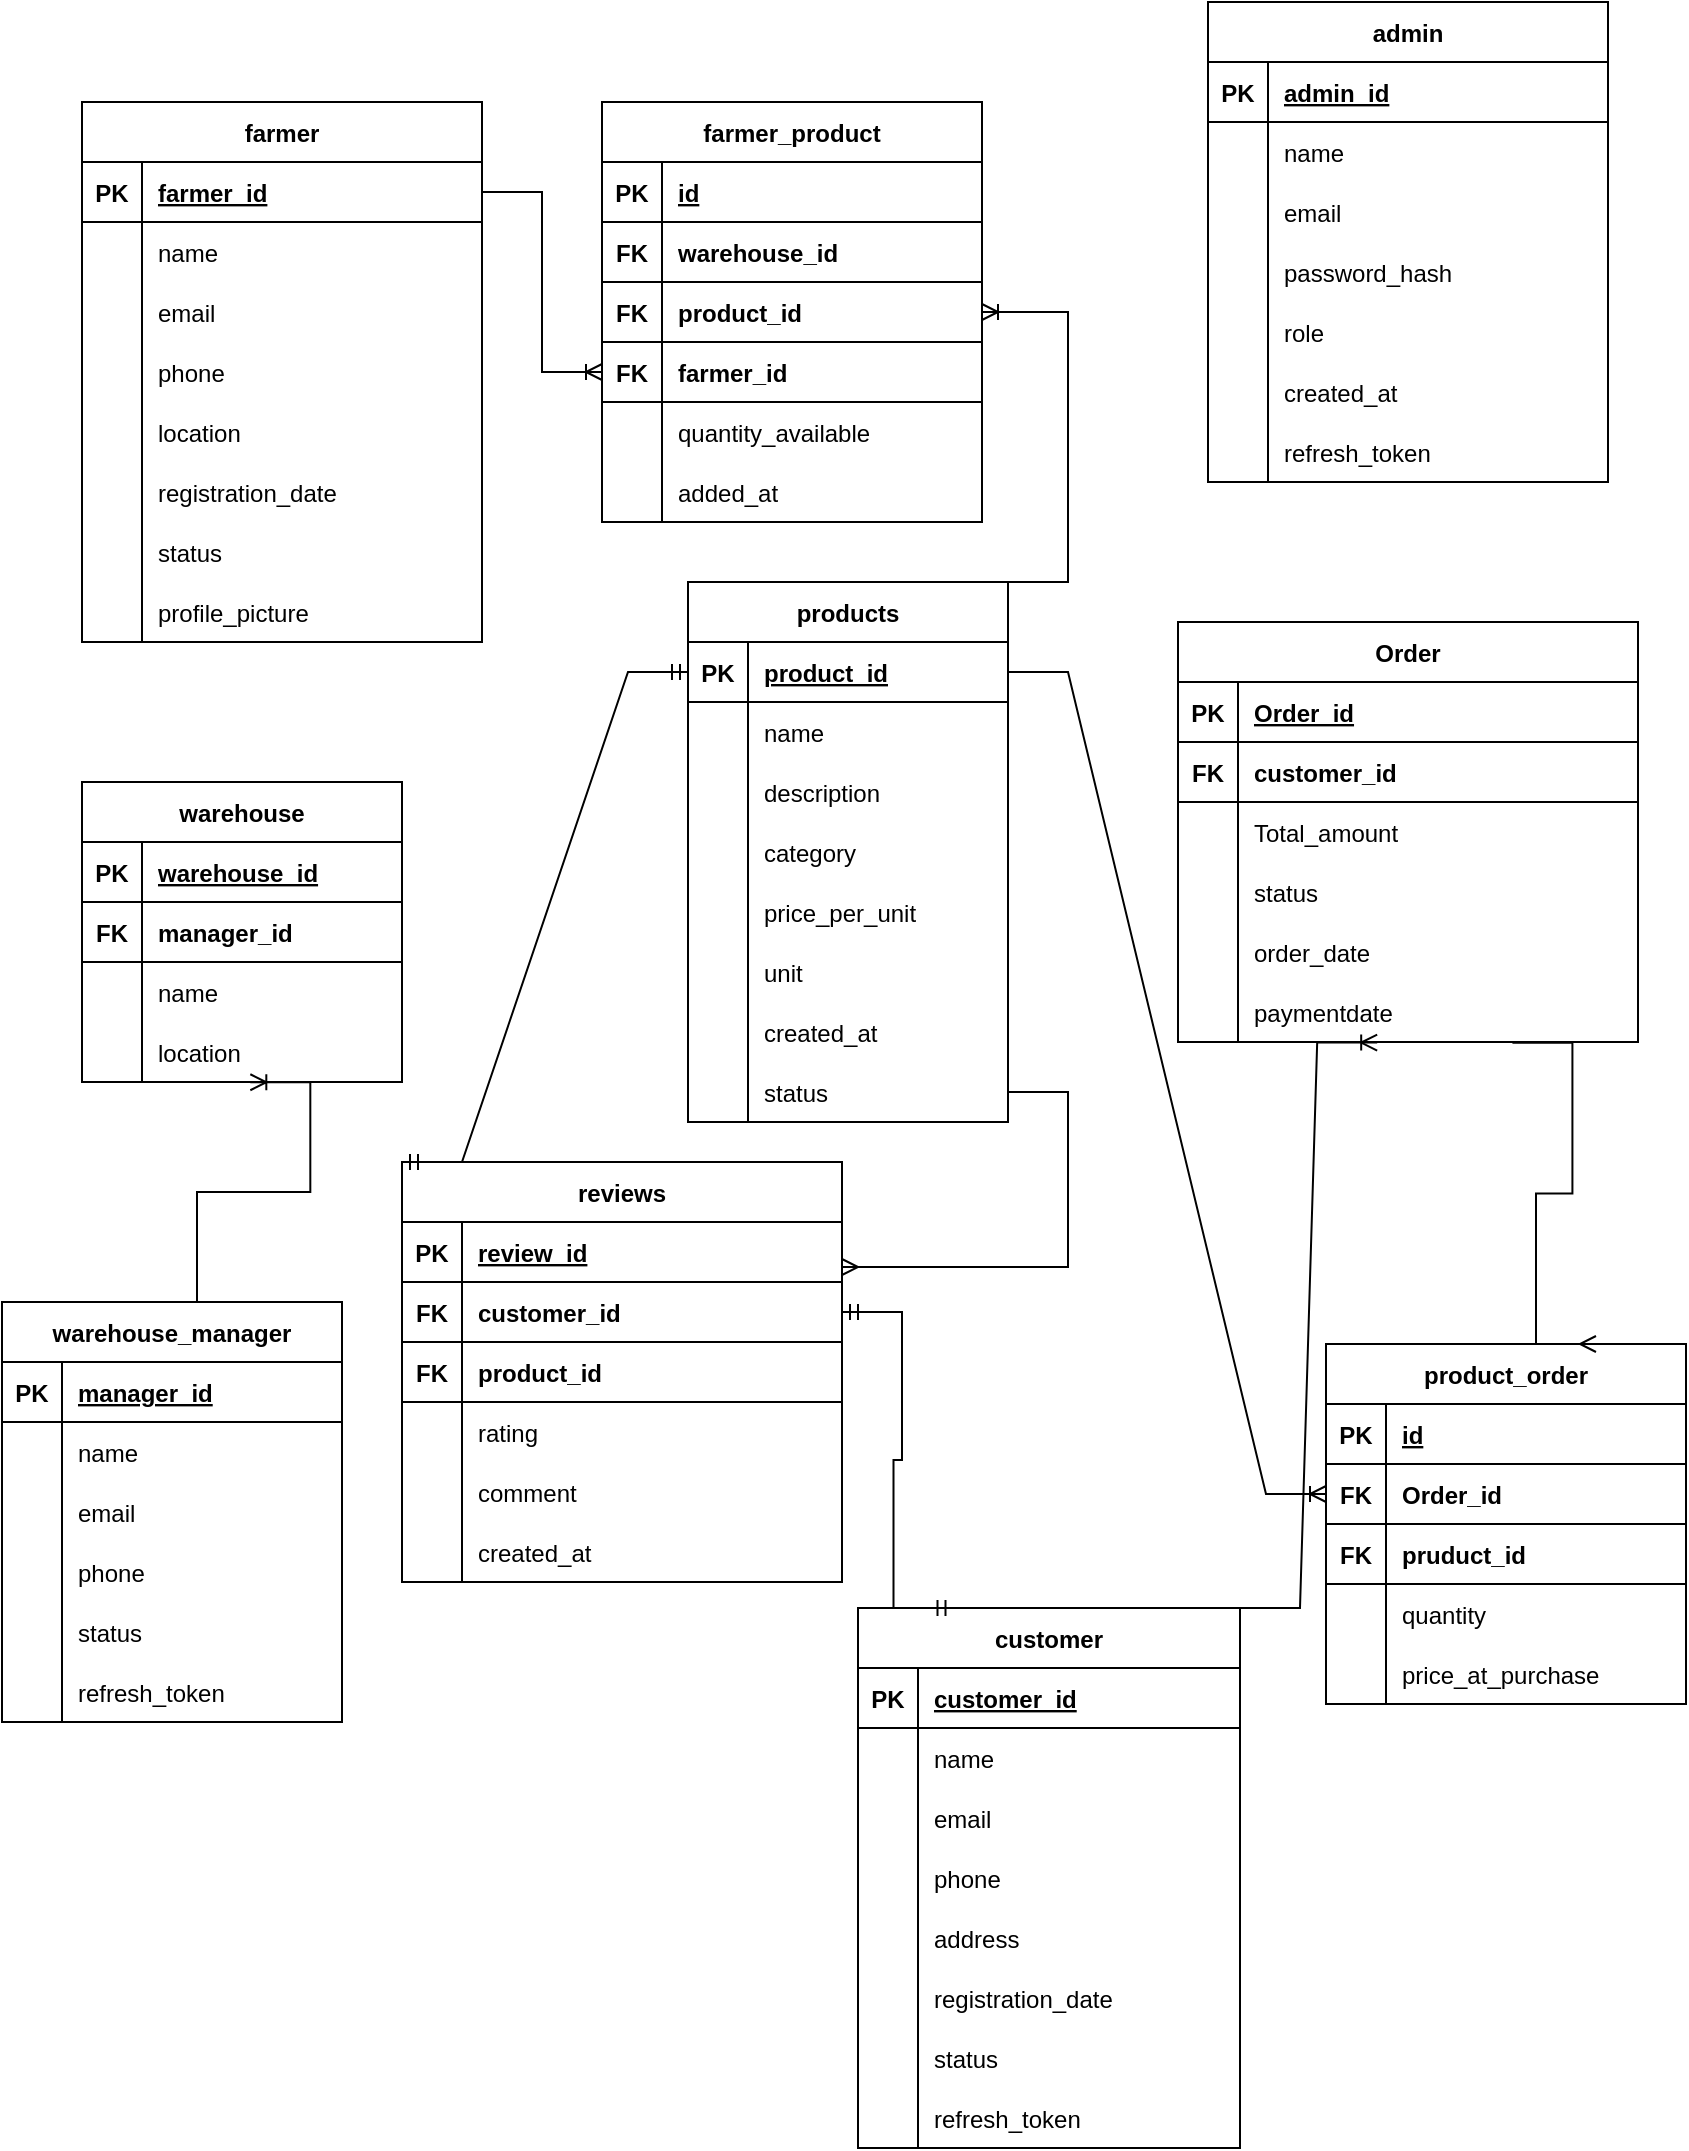 <mxfile version="25.0.2">
  <diagram name="Page-1" id="5WlpCn5ZXzJbvd72NXsI">
    <mxGraphModel dx="2717" dy="1147" grid="1" gridSize="10" guides="1" tooltips="1" connect="1" arrows="1" fold="1" page="1" pageScale="1" pageWidth="850" pageHeight="1100" math="0" shadow="0">
      <root>
        <mxCell id="0" />
        <mxCell id="1" parent="0" />
        <mxCell id="BlwNmQ_iIWRQuIa6QwLA-50" value="warehouse_manager" style="shape=table;startSize=30;container=1;collapsible=1;childLayout=tableLayout;fixedRows=1;rowLines=0;fontStyle=1;align=center;resizeLast=1;" parent="1" vertex="1">
          <mxGeometry x="-1698" y="670" width="170" height="210" as="geometry" />
        </mxCell>
        <mxCell id="BlwNmQ_iIWRQuIa6QwLA-51" value="" style="shape=tableRow;horizontal=0;startSize=0;swimlaneHead=0;swimlaneBody=0;fillColor=none;collapsible=0;dropTarget=0;points=[[0,0.5],[1,0.5]];portConstraint=eastwest;strokeColor=inherit;top=0;left=0;right=0;bottom=1;" parent="BlwNmQ_iIWRQuIa6QwLA-50" vertex="1">
          <mxGeometry y="30" width="170" height="30" as="geometry" />
        </mxCell>
        <mxCell id="BlwNmQ_iIWRQuIa6QwLA-52" value="PK" style="shape=partialRectangle;overflow=hidden;connectable=0;fillColor=none;strokeColor=inherit;top=0;left=0;bottom=0;right=0;fontStyle=1;" parent="BlwNmQ_iIWRQuIa6QwLA-51" vertex="1">
          <mxGeometry width="30" height="30" as="geometry">
            <mxRectangle width="30" height="30" as="alternateBounds" />
          </mxGeometry>
        </mxCell>
        <mxCell id="BlwNmQ_iIWRQuIa6QwLA-53" value="manager_id" style="shape=partialRectangle;overflow=hidden;connectable=0;fillColor=none;align=left;strokeColor=inherit;top=0;left=0;bottom=0;right=0;spacingLeft=6;fontStyle=5;" parent="BlwNmQ_iIWRQuIa6QwLA-51" vertex="1">
          <mxGeometry x="30" width="140" height="30" as="geometry">
            <mxRectangle width="140" height="30" as="alternateBounds" />
          </mxGeometry>
        </mxCell>
        <mxCell id="BlwNmQ_iIWRQuIa6QwLA-54" value="" style="shape=tableRow;horizontal=0;startSize=0;swimlaneHead=0;swimlaneBody=0;fillColor=none;collapsible=0;dropTarget=0;points=[[0,0.5],[1,0.5]];portConstraint=eastwest;strokeColor=inherit;top=0;left=0;right=0;bottom=0;" parent="BlwNmQ_iIWRQuIa6QwLA-50" vertex="1">
          <mxGeometry y="60" width="170" height="30" as="geometry" />
        </mxCell>
        <mxCell id="BlwNmQ_iIWRQuIa6QwLA-55" value="" style="shape=partialRectangle;overflow=hidden;connectable=0;fillColor=none;strokeColor=inherit;top=0;left=0;bottom=0;right=0;" parent="BlwNmQ_iIWRQuIa6QwLA-54" vertex="1">
          <mxGeometry width="30" height="30" as="geometry">
            <mxRectangle width="30" height="30" as="alternateBounds" />
          </mxGeometry>
        </mxCell>
        <mxCell id="BlwNmQ_iIWRQuIa6QwLA-56" value="name" style="shape=partialRectangle;overflow=hidden;connectable=0;fillColor=none;align=left;strokeColor=inherit;top=0;left=0;bottom=0;right=0;spacingLeft=6;" parent="BlwNmQ_iIWRQuIa6QwLA-54" vertex="1">
          <mxGeometry x="30" width="140" height="30" as="geometry">
            <mxRectangle width="140" height="30" as="alternateBounds" />
          </mxGeometry>
        </mxCell>
        <mxCell id="BlwNmQ_iIWRQuIa6QwLA-57" value="" style="shape=tableRow;horizontal=0;startSize=0;swimlaneHead=0;swimlaneBody=0;fillColor=none;collapsible=0;dropTarget=0;points=[[0,0.5],[1,0.5]];portConstraint=eastwest;strokeColor=inherit;top=0;left=0;right=0;bottom=0;" parent="BlwNmQ_iIWRQuIa6QwLA-50" vertex="1">
          <mxGeometry y="90" width="170" height="30" as="geometry" />
        </mxCell>
        <mxCell id="BlwNmQ_iIWRQuIa6QwLA-58" value="" style="shape=partialRectangle;overflow=hidden;connectable=0;fillColor=none;strokeColor=inherit;top=0;left=0;bottom=0;right=0;" parent="BlwNmQ_iIWRQuIa6QwLA-57" vertex="1">
          <mxGeometry width="30" height="30" as="geometry">
            <mxRectangle width="30" height="30" as="alternateBounds" />
          </mxGeometry>
        </mxCell>
        <mxCell id="BlwNmQ_iIWRQuIa6QwLA-59" value="email" style="shape=partialRectangle;overflow=hidden;connectable=0;fillColor=none;align=left;strokeColor=inherit;top=0;left=0;bottom=0;right=0;spacingLeft=6;" parent="BlwNmQ_iIWRQuIa6QwLA-57" vertex="1">
          <mxGeometry x="30" width="140" height="30" as="geometry">
            <mxRectangle width="140" height="30" as="alternateBounds" />
          </mxGeometry>
        </mxCell>
        <mxCell id="BlwNmQ_iIWRQuIa6QwLA-60" value="" style="shape=tableRow;horizontal=0;startSize=0;swimlaneHead=0;swimlaneBody=0;fillColor=none;collapsible=0;dropTarget=0;points=[[0,0.5],[1,0.5]];portConstraint=eastwest;strokeColor=inherit;top=0;left=0;right=0;bottom=0;" parent="BlwNmQ_iIWRQuIa6QwLA-50" vertex="1">
          <mxGeometry y="120" width="170" height="30" as="geometry" />
        </mxCell>
        <mxCell id="BlwNmQ_iIWRQuIa6QwLA-61" value="" style="shape=partialRectangle;overflow=hidden;connectable=0;fillColor=none;strokeColor=inherit;top=0;left=0;bottom=0;right=0;" parent="BlwNmQ_iIWRQuIa6QwLA-60" vertex="1">
          <mxGeometry width="30" height="30" as="geometry">
            <mxRectangle width="30" height="30" as="alternateBounds" />
          </mxGeometry>
        </mxCell>
        <mxCell id="BlwNmQ_iIWRQuIa6QwLA-62" value="phone" style="shape=partialRectangle;overflow=hidden;connectable=0;fillColor=none;align=left;strokeColor=inherit;top=0;left=0;bottom=0;right=0;spacingLeft=6;" parent="BlwNmQ_iIWRQuIa6QwLA-60" vertex="1">
          <mxGeometry x="30" width="140" height="30" as="geometry">
            <mxRectangle width="140" height="30" as="alternateBounds" />
          </mxGeometry>
        </mxCell>
        <mxCell id="BlwNmQ_iIWRQuIa6QwLA-63" value="" style="shape=tableRow;horizontal=0;startSize=0;swimlaneHead=0;swimlaneBody=0;fillColor=none;collapsible=0;dropTarget=0;points=[[0,0.5],[1,0.5]];portConstraint=eastwest;strokeColor=inherit;top=0;left=0;right=0;bottom=0;" parent="BlwNmQ_iIWRQuIa6QwLA-50" vertex="1">
          <mxGeometry y="150" width="170" height="30" as="geometry" />
        </mxCell>
        <mxCell id="BlwNmQ_iIWRQuIa6QwLA-64" value="" style="shape=partialRectangle;overflow=hidden;connectable=0;fillColor=none;strokeColor=inherit;top=0;left=0;bottom=0;right=0;" parent="BlwNmQ_iIWRQuIa6QwLA-63" vertex="1">
          <mxGeometry width="30" height="30" as="geometry">
            <mxRectangle width="30" height="30" as="alternateBounds" />
          </mxGeometry>
        </mxCell>
        <mxCell id="BlwNmQ_iIWRQuIa6QwLA-65" value="status" style="shape=partialRectangle;overflow=hidden;connectable=0;fillColor=none;align=left;strokeColor=inherit;top=0;left=0;bottom=0;right=0;spacingLeft=6;" parent="BlwNmQ_iIWRQuIa6QwLA-63" vertex="1">
          <mxGeometry x="30" width="140" height="30" as="geometry">
            <mxRectangle width="140" height="30" as="alternateBounds" />
          </mxGeometry>
        </mxCell>
        <mxCell id="BlwNmQ_iIWRQuIa6QwLA-66" value="" style="shape=tableRow;horizontal=0;startSize=0;swimlaneHead=0;swimlaneBody=0;fillColor=none;collapsible=0;dropTarget=0;points=[[0,0.5],[1,0.5]];portConstraint=eastwest;strokeColor=inherit;top=0;left=0;right=0;bottom=0;" parent="BlwNmQ_iIWRQuIa6QwLA-50" vertex="1">
          <mxGeometry y="180" width="170" height="30" as="geometry" />
        </mxCell>
        <mxCell id="BlwNmQ_iIWRQuIa6QwLA-67" value="" style="shape=partialRectangle;overflow=hidden;connectable=0;fillColor=none;strokeColor=inherit;top=0;left=0;bottom=0;right=0;" parent="BlwNmQ_iIWRQuIa6QwLA-66" vertex="1">
          <mxGeometry width="30" height="30" as="geometry">
            <mxRectangle width="30" height="30" as="alternateBounds" />
          </mxGeometry>
        </mxCell>
        <mxCell id="BlwNmQ_iIWRQuIa6QwLA-68" value="refresh_token" style="shape=partialRectangle;overflow=hidden;connectable=0;fillColor=none;align=left;strokeColor=inherit;top=0;left=0;bottom=0;right=0;spacingLeft=6;" parent="BlwNmQ_iIWRQuIa6QwLA-66" vertex="1">
          <mxGeometry x="30" width="140" height="30" as="geometry">
            <mxRectangle width="140" height="30" as="alternateBounds" />
          </mxGeometry>
        </mxCell>
        <mxCell id="BlwNmQ_iIWRQuIa6QwLA-69" value="warehouse" style="shape=table;startSize=30;container=1;collapsible=1;childLayout=tableLayout;fixedRows=1;rowLines=0;fontStyle=1;align=center;resizeLast=1;" parent="1" vertex="1">
          <mxGeometry x="-1658" y="410" width="160" height="150" as="geometry" />
        </mxCell>
        <mxCell id="BlwNmQ_iIWRQuIa6QwLA-73" value="" style="shape=tableRow;horizontal=0;startSize=0;swimlaneHead=0;swimlaneBody=0;fillColor=none;collapsible=0;dropTarget=0;points=[[0,0.5],[1,0.5]];portConstraint=eastwest;strokeColor=inherit;top=0;left=0;right=0;bottom=1;" parent="BlwNmQ_iIWRQuIa6QwLA-69" vertex="1">
          <mxGeometry y="30" width="160" height="30" as="geometry" />
        </mxCell>
        <mxCell id="BlwNmQ_iIWRQuIa6QwLA-74" value="PK" style="shape=partialRectangle;overflow=hidden;connectable=0;fillColor=none;strokeColor=inherit;top=0;left=0;bottom=0;right=0;fontStyle=1;" parent="BlwNmQ_iIWRQuIa6QwLA-73" vertex="1">
          <mxGeometry width="30" height="30" as="geometry">
            <mxRectangle width="30" height="30" as="alternateBounds" />
          </mxGeometry>
        </mxCell>
        <mxCell id="BlwNmQ_iIWRQuIa6QwLA-75" value="warehouse_id" style="shape=partialRectangle;overflow=hidden;connectable=0;fillColor=none;align=left;strokeColor=inherit;top=0;left=0;bottom=0;right=0;spacingLeft=6;fontStyle=5;" parent="BlwNmQ_iIWRQuIa6QwLA-73" vertex="1">
          <mxGeometry x="30" width="130" height="30" as="geometry">
            <mxRectangle width="130" height="30" as="alternateBounds" />
          </mxGeometry>
        </mxCell>
        <mxCell id="BlwNmQ_iIWRQuIa6QwLA-70" value="" style="shape=tableRow;horizontal=0;startSize=0;swimlaneHead=0;swimlaneBody=0;fillColor=none;collapsible=0;dropTarget=0;points=[[0,0.5],[1,0.5]];portConstraint=eastwest;strokeColor=inherit;top=0;left=0;right=0;bottom=1;" parent="BlwNmQ_iIWRQuIa6QwLA-69" vertex="1">
          <mxGeometry y="60" width="160" height="30" as="geometry" />
        </mxCell>
        <mxCell id="BlwNmQ_iIWRQuIa6QwLA-71" value="FK" style="shape=partialRectangle;overflow=hidden;connectable=0;fillColor=none;strokeColor=inherit;top=0;left=0;bottom=0;right=0;fontStyle=1;" parent="BlwNmQ_iIWRQuIa6QwLA-70" vertex="1">
          <mxGeometry width="30" height="30" as="geometry">
            <mxRectangle width="30" height="30" as="alternateBounds" />
          </mxGeometry>
        </mxCell>
        <mxCell id="BlwNmQ_iIWRQuIa6QwLA-72" value="manager_id" style="shape=partialRectangle;overflow=hidden;connectable=0;fillColor=none;align=left;strokeColor=inherit;top=0;left=0;bottom=0;right=0;spacingLeft=6;fontStyle=1;" parent="BlwNmQ_iIWRQuIa6QwLA-70" vertex="1">
          <mxGeometry x="30" width="130" height="30" as="geometry">
            <mxRectangle width="130" height="30" as="alternateBounds" />
          </mxGeometry>
        </mxCell>
        <mxCell id="BlwNmQ_iIWRQuIa6QwLA-76" value="" style="shape=tableRow;horizontal=0;startSize=0;swimlaneHead=0;swimlaneBody=0;fillColor=none;collapsible=0;dropTarget=0;points=[[0,0.5],[1,0.5]];portConstraint=eastwest;strokeColor=inherit;top=0;left=0;right=0;bottom=0;" parent="BlwNmQ_iIWRQuIa6QwLA-69" vertex="1">
          <mxGeometry y="90" width="160" height="30" as="geometry" />
        </mxCell>
        <mxCell id="BlwNmQ_iIWRQuIa6QwLA-77" value="" style="shape=partialRectangle;overflow=hidden;connectable=0;fillColor=none;strokeColor=inherit;top=0;left=0;bottom=0;right=0;" parent="BlwNmQ_iIWRQuIa6QwLA-76" vertex="1">
          <mxGeometry width="30" height="30" as="geometry">
            <mxRectangle width="30" height="30" as="alternateBounds" />
          </mxGeometry>
        </mxCell>
        <mxCell id="BlwNmQ_iIWRQuIa6QwLA-78" value="name" style="shape=partialRectangle;overflow=hidden;connectable=0;fillColor=none;align=left;strokeColor=inherit;top=0;left=0;bottom=0;right=0;spacingLeft=6;" parent="BlwNmQ_iIWRQuIa6QwLA-76" vertex="1">
          <mxGeometry x="30" width="130" height="30" as="geometry">
            <mxRectangle width="130" height="30" as="alternateBounds" />
          </mxGeometry>
        </mxCell>
        <mxCell id="BlwNmQ_iIWRQuIa6QwLA-79" value="" style="shape=tableRow;horizontal=0;startSize=0;swimlaneHead=0;swimlaneBody=0;fillColor=none;collapsible=0;dropTarget=0;points=[[0,0.5],[1,0.5]];portConstraint=eastwest;strokeColor=inherit;top=0;left=0;right=0;bottom=0;" parent="BlwNmQ_iIWRQuIa6QwLA-69" vertex="1">
          <mxGeometry y="120" width="160" height="30" as="geometry" />
        </mxCell>
        <mxCell id="BlwNmQ_iIWRQuIa6QwLA-80" value="" style="shape=partialRectangle;overflow=hidden;connectable=0;fillColor=none;strokeColor=inherit;top=0;left=0;bottom=0;right=0;" parent="BlwNmQ_iIWRQuIa6QwLA-79" vertex="1">
          <mxGeometry width="30" height="30" as="geometry">
            <mxRectangle width="30" height="30" as="alternateBounds" />
          </mxGeometry>
        </mxCell>
        <mxCell id="BlwNmQ_iIWRQuIa6QwLA-81" value="location" style="shape=partialRectangle;overflow=hidden;connectable=0;fillColor=none;align=left;strokeColor=inherit;top=0;left=0;bottom=0;right=0;spacingLeft=6;" parent="BlwNmQ_iIWRQuIa6QwLA-79" vertex="1">
          <mxGeometry x="30" width="130" height="30" as="geometry">
            <mxRectangle width="130" height="30" as="alternateBounds" />
          </mxGeometry>
        </mxCell>
        <mxCell id="BlwNmQ_iIWRQuIa6QwLA-82" value="farmer" style="shape=table;startSize=30;container=1;collapsible=1;childLayout=tableLayout;fixedRows=1;rowLines=0;fontStyle=1;align=center;resizeLast=1;" parent="1" vertex="1">
          <mxGeometry x="-1658" y="70" width="200" height="270" as="geometry" />
        </mxCell>
        <mxCell id="BlwNmQ_iIWRQuIa6QwLA-83" value="" style="shape=tableRow;horizontal=0;startSize=0;swimlaneHead=0;swimlaneBody=0;fillColor=none;collapsible=0;dropTarget=0;points=[[0,0.5],[1,0.5]];portConstraint=eastwest;strokeColor=inherit;top=0;left=0;right=0;bottom=1;" parent="BlwNmQ_iIWRQuIa6QwLA-82" vertex="1">
          <mxGeometry y="30" width="200" height="30" as="geometry" />
        </mxCell>
        <mxCell id="BlwNmQ_iIWRQuIa6QwLA-84" value="PK" style="shape=partialRectangle;overflow=hidden;connectable=0;fillColor=none;strokeColor=inherit;top=0;left=0;bottom=0;right=0;fontStyle=1;" parent="BlwNmQ_iIWRQuIa6QwLA-83" vertex="1">
          <mxGeometry width="30" height="30" as="geometry">
            <mxRectangle width="30" height="30" as="alternateBounds" />
          </mxGeometry>
        </mxCell>
        <mxCell id="BlwNmQ_iIWRQuIa6QwLA-85" value="farmer_id" style="shape=partialRectangle;overflow=hidden;connectable=0;fillColor=none;align=left;strokeColor=inherit;top=0;left=0;bottom=0;right=0;spacingLeft=6;fontStyle=5;" parent="BlwNmQ_iIWRQuIa6QwLA-83" vertex="1">
          <mxGeometry x="30" width="170" height="30" as="geometry">
            <mxRectangle width="170" height="30" as="alternateBounds" />
          </mxGeometry>
        </mxCell>
        <mxCell id="BlwNmQ_iIWRQuIa6QwLA-86" value="" style="shape=tableRow;horizontal=0;startSize=0;swimlaneHead=0;swimlaneBody=0;fillColor=none;collapsible=0;dropTarget=0;points=[[0,0.5],[1,0.5]];portConstraint=eastwest;strokeColor=inherit;top=0;left=0;right=0;bottom=0;" parent="BlwNmQ_iIWRQuIa6QwLA-82" vertex="1">
          <mxGeometry y="60" width="200" height="30" as="geometry" />
        </mxCell>
        <mxCell id="BlwNmQ_iIWRQuIa6QwLA-87" value="" style="shape=partialRectangle;overflow=hidden;connectable=0;fillColor=none;strokeColor=inherit;top=0;left=0;bottom=0;right=0;" parent="BlwNmQ_iIWRQuIa6QwLA-86" vertex="1">
          <mxGeometry width="30" height="30" as="geometry">
            <mxRectangle width="30" height="30" as="alternateBounds" />
          </mxGeometry>
        </mxCell>
        <mxCell id="BlwNmQ_iIWRQuIa6QwLA-88" value="name" style="shape=partialRectangle;overflow=hidden;connectable=0;fillColor=none;align=left;strokeColor=inherit;top=0;left=0;bottom=0;right=0;spacingLeft=6;" parent="BlwNmQ_iIWRQuIa6QwLA-86" vertex="1">
          <mxGeometry x="30" width="170" height="30" as="geometry">
            <mxRectangle width="170" height="30" as="alternateBounds" />
          </mxGeometry>
        </mxCell>
        <mxCell id="BlwNmQ_iIWRQuIa6QwLA-89" value="" style="shape=tableRow;horizontal=0;startSize=0;swimlaneHead=0;swimlaneBody=0;fillColor=none;collapsible=0;dropTarget=0;points=[[0,0.5],[1,0.5]];portConstraint=eastwest;strokeColor=inherit;top=0;left=0;right=0;bottom=0;" parent="BlwNmQ_iIWRQuIa6QwLA-82" vertex="1">
          <mxGeometry y="90" width="200" height="30" as="geometry" />
        </mxCell>
        <mxCell id="BlwNmQ_iIWRQuIa6QwLA-90" value="" style="shape=partialRectangle;overflow=hidden;connectable=0;fillColor=none;strokeColor=inherit;top=0;left=0;bottom=0;right=0;" parent="BlwNmQ_iIWRQuIa6QwLA-89" vertex="1">
          <mxGeometry width="30" height="30" as="geometry">
            <mxRectangle width="30" height="30" as="alternateBounds" />
          </mxGeometry>
        </mxCell>
        <mxCell id="BlwNmQ_iIWRQuIa6QwLA-91" value="email" style="shape=partialRectangle;overflow=hidden;connectable=0;fillColor=none;align=left;strokeColor=inherit;top=0;left=0;bottom=0;right=0;spacingLeft=6;" parent="BlwNmQ_iIWRQuIa6QwLA-89" vertex="1">
          <mxGeometry x="30" width="170" height="30" as="geometry">
            <mxRectangle width="170" height="30" as="alternateBounds" />
          </mxGeometry>
        </mxCell>
        <mxCell id="BlwNmQ_iIWRQuIa6QwLA-92" value="" style="shape=tableRow;horizontal=0;startSize=0;swimlaneHead=0;swimlaneBody=0;fillColor=none;collapsible=0;dropTarget=0;points=[[0,0.5],[1,0.5]];portConstraint=eastwest;strokeColor=inherit;top=0;left=0;right=0;bottom=0;" parent="BlwNmQ_iIWRQuIa6QwLA-82" vertex="1">
          <mxGeometry y="120" width="200" height="30" as="geometry" />
        </mxCell>
        <mxCell id="BlwNmQ_iIWRQuIa6QwLA-93" value="" style="shape=partialRectangle;overflow=hidden;connectable=0;fillColor=none;strokeColor=inherit;top=0;left=0;bottom=0;right=0;" parent="BlwNmQ_iIWRQuIa6QwLA-92" vertex="1">
          <mxGeometry width="30" height="30" as="geometry">
            <mxRectangle width="30" height="30" as="alternateBounds" />
          </mxGeometry>
        </mxCell>
        <mxCell id="BlwNmQ_iIWRQuIa6QwLA-94" value="phone" style="shape=partialRectangle;overflow=hidden;connectable=0;fillColor=none;align=left;strokeColor=inherit;top=0;left=0;bottom=0;right=0;spacingLeft=6;" parent="BlwNmQ_iIWRQuIa6QwLA-92" vertex="1">
          <mxGeometry x="30" width="170" height="30" as="geometry">
            <mxRectangle width="170" height="30" as="alternateBounds" />
          </mxGeometry>
        </mxCell>
        <mxCell id="BlwNmQ_iIWRQuIa6QwLA-95" value="" style="shape=tableRow;horizontal=0;startSize=0;swimlaneHead=0;swimlaneBody=0;fillColor=none;collapsible=0;dropTarget=0;points=[[0,0.5],[1,0.5]];portConstraint=eastwest;strokeColor=inherit;top=0;left=0;right=0;bottom=0;" parent="BlwNmQ_iIWRQuIa6QwLA-82" vertex="1">
          <mxGeometry y="150" width="200" height="30" as="geometry" />
        </mxCell>
        <mxCell id="BlwNmQ_iIWRQuIa6QwLA-96" value="" style="shape=partialRectangle;overflow=hidden;connectable=0;fillColor=none;strokeColor=inherit;top=0;left=0;bottom=0;right=0;" parent="BlwNmQ_iIWRQuIa6QwLA-95" vertex="1">
          <mxGeometry width="30" height="30" as="geometry">
            <mxRectangle width="30" height="30" as="alternateBounds" />
          </mxGeometry>
        </mxCell>
        <mxCell id="BlwNmQ_iIWRQuIa6QwLA-97" value="location" style="shape=partialRectangle;overflow=hidden;connectable=0;fillColor=none;align=left;strokeColor=inherit;top=0;left=0;bottom=0;right=0;spacingLeft=6;" parent="BlwNmQ_iIWRQuIa6QwLA-95" vertex="1">
          <mxGeometry x="30" width="170" height="30" as="geometry">
            <mxRectangle width="170" height="30" as="alternateBounds" />
          </mxGeometry>
        </mxCell>
        <mxCell id="BlwNmQ_iIWRQuIa6QwLA-98" value="" style="shape=tableRow;horizontal=0;startSize=0;swimlaneHead=0;swimlaneBody=0;fillColor=none;collapsible=0;dropTarget=0;points=[[0,0.5],[1,0.5]];portConstraint=eastwest;strokeColor=inherit;top=0;left=0;right=0;bottom=0;" parent="BlwNmQ_iIWRQuIa6QwLA-82" vertex="1">
          <mxGeometry y="180" width="200" height="30" as="geometry" />
        </mxCell>
        <mxCell id="BlwNmQ_iIWRQuIa6QwLA-99" value="" style="shape=partialRectangle;overflow=hidden;connectable=0;fillColor=none;strokeColor=inherit;top=0;left=0;bottom=0;right=0;" parent="BlwNmQ_iIWRQuIa6QwLA-98" vertex="1">
          <mxGeometry width="30" height="30" as="geometry">
            <mxRectangle width="30" height="30" as="alternateBounds" />
          </mxGeometry>
        </mxCell>
        <mxCell id="BlwNmQ_iIWRQuIa6QwLA-100" value="registration_date" style="shape=partialRectangle;overflow=hidden;connectable=0;fillColor=none;align=left;strokeColor=inherit;top=0;left=0;bottom=0;right=0;spacingLeft=6;" parent="BlwNmQ_iIWRQuIa6QwLA-98" vertex="1">
          <mxGeometry x="30" width="170" height="30" as="geometry">
            <mxRectangle width="170" height="30" as="alternateBounds" />
          </mxGeometry>
        </mxCell>
        <mxCell id="BlwNmQ_iIWRQuIa6QwLA-101" value="" style="shape=tableRow;horizontal=0;startSize=0;swimlaneHead=0;swimlaneBody=0;fillColor=none;collapsible=0;dropTarget=0;points=[[0,0.5],[1,0.5]];portConstraint=eastwest;strokeColor=inherit;top=0;left=0;right=0;bottom=0;" parent="BlwNmQ_iIWRQuIa6QwLA-82" vertex="1">
          <mxGeometry y="210" width="200" height="30" as="geometry" />
        </mxCell>
        <mxCell id="BlwNmQ_iIWRQuIa6QwLA-102" value="" style="shape=partialRectangle;overflow=hidden;connectable=0;fillColor=none;strokeColor=inherit;top=0;left=0;bottom=0;right=0;" parent="BlwNmQ_iIWRQuIa6QwLA-101" vertex="1">
          <mxGeometry width="30" height="30" as="geometry">
            <mxRectangle width="30" height="30" as="alternateBounds" />
          </mxGeometry>
        </mxCell>
        <mxCell id="BlwNmQ_iIWRQuIa6QwLA-103" value="status" style="shape=partialRectangle;overflow=hidden;connectable=0;fillColor=none;align=left;strokeColor=inherit;top=0;left=0;bottom=0;right=0;spacingLeft=6;" parent="BlwNmQ_iIWRQuIa6QwLA-101" vertex="1">
          <mxGeometry x="30" width="170" height="30" as="geometry">
            <mxRectangle width="170" height="30" as="alternateBounds" />
          </mxGeometry>
        </mxCell>
        <mxCell id="BlwNmQ_iIWRQuIa6QwLA-104" value="" style="shape=tableRow;horizontal=0;startSize=0;swimlaneHead=0;swimlaneBody=0;fillColor=none;collapsible=0;dropTarget=0;points=[[0,0.5],[1,0.5]];portConstraint=eastwest;strokeColor=inherit;top=0;left=0;right=0;bottom=0;" parent="BlwNmQ_iIWRQuIa6QwLA-82" vertex="1">
          <mxGeometry y="240" width="200" height="30" as="geometry" />
        </mxCell>
        <mxCell id="BlwNmQ_iIWRQuIa6QwLA-105" value="" style="shape=partialRectangle;overflow=hidden;connectable=0;fillColor=none;strokeColor=inherit;top=0;left=0;bottom=0;right=0;" parent="BlwNmQ_iIWRQuIa6QwLA-104" vertex="1">
          <mxGeometry width="30" height="30" as="geometry">
            <mxRectangle width="30" height="30" as="alternateBounds" />
          </mxGeometry>
        </mxCell>
        <mxCell id="BlwNmQ_iIWRQuIa6QwLA-106" value="profile_picture" style="shape=partialRectangle;overflow=hidden;connectable=0;fillColor=none;align=left;strokeColor=inherit;top=0;left=0;bottom=0;right=0;spacingLeft=6;" parent="BlwNmQ_iIWRQuIa6QwLA-104" vertex="1">
          <mxGeometry x="30" width="170" height="30" as="geometry">
            <mxRectangle width="170" height="30" as="alternateBounds" />
          </mxGeometry>
        </mxCell>
        <mxCell id="BlwNmQ_iIWRQuIa6QwLA-107" value="products" style="shape=table;startSize=30;container=1;collapsible=1;childLayout=tableLayout;fixedRows=1;rowLines=0;fontStyle=1;align=center;resizeLast=1;" parent="1" vertex="1">
          <mxGeometry x="-1355" y="310" width="160" height="270" as="geometry" />
        </mxCell>
        <mxCell id="BlwNmQ_iIWRQuIa6QwLA-108" value="" style="shape=tableRow;horizontal=0;startSize=0;swimlaneHead=0;swimlaneBody=0;fillColor=none;collapsible=0;dropTarget=0;points=[[0,0.5],[1,0.5]];portConstraint=eastwest;strokeColor=inherit;top=0;left=0;right=0;bottom=1;" parent="BlwNmQ_iIWRQuIa6QwLA-107" vertex="1">
          <mxGeometry y="30" width="160" height="30" as="geometry" />
        </mxCell>
        <mxCell id="BlwNmQ_iIWRQuIa6QwLA-109" value="PK" style="shape=partialRectangle;overflow=hidden;connectable=0;fillColor=none;strokeColor=inherit;top=0;left=0;bottom=0;right=0;fontStyle=1;" parent="BlwNmQ_iIWRQuIa6QwLA-108" vertex="1">
          <mxGeometry width="30" height="30" as="geometry">
            <mxRectangle width="30" height="30" as="alternateBounds" />
          </mxGeometry>
        </mxCell>
        <mxCell id="BlwNmQ_iIWRQuIa6QwLA-110" value="product_id" style="shape=partialRectangle;overflow=hidden;connectable=0;fillColor=none;align=left;strokeColor=inherit;top=0;left=0;bottom=0;right=0;spacingLeft=6;fontStyle=5;" parent="BlwNmQ_iIWRQuIa6QwLA-108" vertex="1">
          <mxGeometry x="30" width="130" height="30" as="geometry">
            <mxRectangle width="130" height="30" as="alternateBounds" />
          </mxGeometry>
        </mxCell>
        <mxCell id="BlwNmQ_iIWRQuIa6QwLA-111" value="" style="shape=tableRow;horizontal=0;startSize=0;swimlaneHead=0;swimlaneBody=0;fillColor=none;collapsible=0;dropTarget=0;points=[[0,0.5],[1,0.5]];portConstraint=eastwest;strokeColor=inherit;top=0;left=0;right=0;bottom=0;" parent="BlwNmQ_iIWRQuIa6QwLA-107" vertex="1">
          <mxGeometry y="60" width="160" height="30" as="geometry" />
        </mxCell>
        <mxCell id="BlwNmQ_iIWRQuIa6QwLA-112" value="" style="shape=partialRectangle;overflow=hidden;connectable=0;fillColor=none;strokeColor=inherit;top=0;left=0;bottom=0;right=0;" parent="BlwNmQ_iIWRQuIa6QwLA-111" vertex="1">
          <mxGeometry width="30" height="30" as="geometry">
            <mxRectangle width="30" height="30" as="alternateBounds" />
          </mxGeometry>
        </mxCell>
        <mxCell id="BlwNmQ_iIWRQuIa6QwLA-113" value="name" style="shape=partialRectangle;overflow=hidden;connectable=0;fillColor=none;align=left;strokeColor=inherit;top=0;left=0;bottom=0;right=0;spacingLeft=6;" parent="BlwNmQ_iIWRQuIa6QwLA-111" vertex="1">
          <mxGeometry x="30" width="130" height="30" as="geometry">
            <mxRectangle width="130" height="30" as="alternateBounds" />
          </mxGeometry>
        </mxCell>
        <mxCell id="BlwNmQ_iIWRQuIa6QwLA-114" value="" style="shape=tableRow;horizontal=0;startSize=0;swimlaneHead=0;swimlaneBody=0;fillColor=none;collapsible=0;dropTarget=0;points=[[0,0.5],[1,0.5]];portConstraint=eastwest;strokeColor=inherit;top=0;left=0;right=0;bottom=0;" parent="BlwNmQ_iIWRQuIa6QwLA-107" vertex="1">
          <mxGeometry y="90" width="160" height="30" as="geometry" />
        </mxCell>
        <mxCell id="BlwNmQ_iIWRQuIa6QwLA-115" value="" style="shape=partialRectangle;overflow=hidden;connectable=0;fillColor=none;strokeColor=inherit;top=0;left=0;bottom=0;right=0;" parent="BlwNmQ_iIWRQuIa6QwLA-114" vertex="1">
          <mxGeometry width="30" height="30" as="geometry">
            <mxRectangle width="30" height="30" as="alternateBounds" />
          </mxGeometry>
        </mxCell>
        <mxCell id="BlwNmQ_iIWRQuIa6QwLA-116" value="description" style="shape=partialRectangle;overflow=hidden;connectable=0;fillColor=none;align=left;strokeColor=inherit;top=0;left=0;bottom=0;right=0;spacingLeft=6;" parent="BlwNmQ_iIWRQuIa6QwLA-114" vertex="1">
          <mxGeometry x="30" width="130" height="30" as="geometry">
            <mxRectangle width="130" height="30" as="alternateBounds" />
          </mxGeometry>
        </mxCell>
        <mxCell id="BlwNmQ_iIWRQuIa6QwLA-117" value="" style="shape=tableRow;horizontal=0;startSize=0;swimlaneHead=0;swimlaneBody=0;fillColor=none;collapsible=0;dropTarget=0;points=[[0,0.5],[1,0.5]];portConstraint=eastwest;strokeColor=inherit;top=0;left=0;right=0;bottom=0;" parent="BlwNmQ_iIWRQuIa6QwLA-107" vertex="1">
          <mxGeometry y="120" width="160" height="30" as="geometry" />
        </mxCell>
        <mxCell id="BlwNmQ_iIWRQuIa6QwLA-118" value="" style="shape=partialRectangle;overflow=hidden;connectable=0;fillColor=none;strokeColor=inherit;top=0;left=0;bottom=0;right=0;" parent="BlwNmQ_iIWRQuIa6QwLA-117" vertex="1">
          <mxGeometry width="30" height="30" as="geometry">
            <mxRectangle width="30" height="30" as="alternateBounds" />
          </mxGeometry>
        </mxCell>
        <mxCell id="BlwNmQ_iIWRQuIa6QwLA-119" value="category" style="shape=partialRectangle;overflow=hidden;connectable=0;fillColor=none;align=left;strokeColor=inherit;top=0;left=0;bottom=0;right=0;spacingLeft=6;" parent="BlwNmQ_iIWRQuIa6QwLA-117" vertex="1">
          <mxGeometry x="30" width="130" height="30" as="geometry">
            <mxRectangle width="130" height="30" as="alternateBounds" />
          </mxGeometry>
        </mxCell>
        <mxCell id="BlwNmQ_iIWRQuIa6QwLA-120" value="" style="shape=tableRow;horizontal=0;startSize=0;swimlaneHead=0;swimlaneBody=0;fillColor=none;collapsible=0;dropTarget=0;points=[[0,0.5],[1,0.5]];portConstraint=eastwest;strokeColor=inherit;top=0;left=0;right=0;bottom=0;" parent="BlwNmQ_iIWRQuIa6QwLA-107" vertex="1">
          <mxGeometry y="150" width="160" height="30" as="geometry" />
        </mxCell>
        <mxCell id="BlwNmQ_iIWRQuIa6QwLA-121" value="" style="shape=partialRectangle;overflow=hidden;connectable=0;fillColor=none;strokeColor=inherit;top=0;left=0;bottom=0;right=0;" parent="BlwNmQ_iIWRQuIa6QwLA-120" vertex="1">
          <mxGeometry width="30" height="30" as="geometry">
            <mxRectangle width="30" height="30" as="alternateBounds" />
          </mxGeometry>
        </mxCell>
        <mxCell id="BlwNmQ_iIWRQuIa6QwLA-122" value="price_per_unit" style="shape=partialRectangle;overflow=hidden;connectable=0;fillColor=none;align=left;strokeColor=inherit;top=0;left=0;bottom=0;right=0;spacingLeft=6;" parent="BlwNmQ_iIWRQuIa6QwLA-120" vertex="1">
          <mxGeometry x="30" width="130" height="30" as="geometry">
            <mxRectangle width="130" height="30" as="alternateBounds" />
          </mxGeometry>
        </mxCell>
        <mxCell id="BlwNmQ_iIWRQuIa6QwLA-123" value="" style="shape=tableRow;horizontal=0;startSize=0;swimlaneHead=0;swimlaneBody=0;fillColor=none;collapsible=0;dropTarget=0;points=[[0,0.5],[1,0.5]];portConstraint=eastwest;strokeColor=inherit;top=0;left=0;right=0;bottom=0;" parent="BlwNmQ_iIWRQuIa6QwLA-107" vertex="1">
          <mxGeometry y="180" width="160" height="30" as="geometry" />
        </mxCell>
        <mxCell id="BlwNmQ_iIWRQuIa6QwLA-124" value="" style="shape=partialRectangle;overflow=hidden;connectable=0;fillColor=none;strokeColor=inherit;top=0;left=0;bottom=0;right=0;" parent="BlwNmQ_iIWRQuIa6QwLA-123" vertex="1">
          <mxGeometry width="30" height="30" as="geometry">
            <mxRectangle width="30" height="30" as="alternateBounds" />
          </mxGeometry>
        </mxCell>
        <mxCell id="BlwNmQ_iIWRQuIa6QwLA-125" value="unit" style="shape=partialRectangle;overflow=hidden;connectable=0;fillColor=none;align=left;strokeColor=inherit;top=0;left=0;bottom=0;right=0;spacingLeft=6;" parent="BlwNmQ_iIWRQuIa6QwLA-123" vertex="1">
          <mxGeometry x="30" width="130" height="30" as="geometry">
            <mxRectangle width="130" height="30" as="alternateBounds" />
          </mxGeometry>
        </mxCell>
        <mxCell id="BlwNmQ_iIWRQuIa6QwLA-126" value="" style="shape=tableRow;horizontal=0;startSize=0;swimlaneHead=0;swimlaneBody=0;fillColor=none;collapsible=0;dropTarget=0;points=[[0,0.5],[1,0.5]];portConstraint=eastwest;strokeColor=inherit;top=0;left=0;right=0;bottom=0;" parent="BlwNmQ_iIWRQuIa6QwLA-107" vertex="1">
          <mxGeometry y="210" width="160" height="30" as="geometry" />
        </mxCell>
        <mxCell id="BlwNmQ_iIWRQuIa6QwLA-127" value="" style="shape=partialRectangle;overflow=hidden;connectable=0;fillColor=none;strokeColor=inherit;top=0;left=0;bottom=0;right=0;" parent="BlwNmQ_iIWRQuIa6QwLA-126" vertex="1">
          <mxGeometry width="30" height="30" as="geometry">
            <mxRectangle width="30" height="30" as="alternateBounds" />
          </mxGeometry>
        </mxCell>
        <mxCell id="BlwNmQ_iIWRQuIa6QwLA-128" value="created_at " style="shape=partialRectangle;overflow=hidden;connectable=0;fillColor=none;align=left;strokeColor=inherit;top=0;left=0;bottom=0;right=0;spacingLeft=6;" parent="BlwNmQ_iIWRQuIa6QwLA-126" vertex="1">
          <mxGeometry x="30" width="130" height="30" as="geometry">
            <mxRectangle width="130" height="30" as="alternateBounds" />
          </mxGeometry>
        </mxCell>
        <mxCell id="BlwNmQ_iIWRQuIa6QwLA-129" value="" style="shape=tableRow;horizontal=0;startSize=0;swimlaneHead=0;swimlaneBody=0;fillColor=none;collapsible=0;dropTarget=0;points=[[0,0.5],[1,0.5]];portConstraint=eastwest;strokeColor=inherit;top=0;left=0;right=0;bottom=0;" parent="BlwNmQ_iIWRQuIa6QwLA-107" vertex="1">
          <mxGeometry y="240" width="160" height="30" as="geometry" />
        </mxCell>
        <mxCell id="BlwNmQ_iIWRQuIa6QwLA-130" value="" style="shape=partialRectangle;overflow=hidden;connectable=0;fillColor=none;strokeColor=inherit;top=0;left=0;bottom=0;right=0;" parent="BlwNmQ_iIWRQuIa6QwLA-129" vertex="1">
          <mxGeometry width="30" height="30" as="geometry">
            <mxRectangle width="30" height="30" as="alternateBounds" />
          </mxGeometry>
        </mxCell>
        <mxCell id="BlwNmQ_iIWRQuIa6QwLA-131" value="status" style="shape=partialRectangle;overflow=hidden;connectable=0;fillColor=none;align=left;strokeColor=inherit;top=0;left=0;bottom=0;right=0;spacingLeft=6;" parent="BlwNmQ_iIWRQuIa6QwLA-129" vertex="1">
          <mxGeometry x="30" width="130" height="30" as="geometry">
            <mxRectangle width="130" height="30" as="alternateBounds" />
          </mxGeometry>
        </mxCell>
        <mxCell id="BlwNmQ_iIWRQuIa6QwLA-132" value="farmer_product" style="shape=table;startSize=30;container=1;collapsible=1;childLayout=tableLayout;fixedRows=1;rowLines=0;fontStyle=1;align=center;resizeLast=1;" parent="1" vertex="1">
          <mxGeometry x="-1398" y="70" width="190" height="210" as="geometry" />
        </mxCell>
        <mxCell id="BlwNmQ_iIWRQuIa6QwLA-142" value="" style="shape=tableRow;horizontal=0;startSize=0;swimlaneHead=0;swimlaneBody=0;fillColor=none;collapsible=0;dropTarget=0;points=[[0,0.5],[1,0.5]];portConstraint=eastwest;strokeColor=inherit;top=0;left=0;right=0;bottom=1;" parent="BlwNmQ_iIWRQuIa6QwLA-132" vertex="1">
          <mxGeometry y="30" width="190" height="30" as="geometry" />
        </mxCell>
        <mxCell id="BlwNmQ_iIWRQuIa6QwLA-143" value="PK" style="shape=partialRectangle;overflow=hidden;connectable=0;fillColor=none;strokeColor=inherit;top=0;left=0;bottom=0;right=0;fontStyle=1;" parent="BlwNmQ_iIWRQuIa6QwLA-142" vertex="1">
          <mxGeometry width="30" height="30" as="geometry">
            <mxRectangle width="30" height="30" as="alternateBounds" />
          </mxGeometry>
        </mxCell>
        <mxCell id="BlwNmQ_iIWRQuIa6QwLA-144" value="id" style="shape=partialRectangle;overflow=hidden;connectable=0;fillColor=none;align=left;strokeColor=inherit;top=0;left=0;bottom=0;right=0;spacingLeft=6;fontStyle=5;" parent="BlwNmQ_iIWRQuIa6QwLA-142" vertex="1">
          <mxGeometry x="30" width="160" height="30" as="geometry">
            <mxRectangle width="160" height="30" as="alternateBounds" />
          </mxGeometry>
        </mxCell>
        <mxCell id="BlwNmQ_iIWRQuIa6QwLA-133" value="" style="shape=tableRow;horizontal=0;startSize=0;swimlaneHead=0;swimlaneBody=0;fillColor=none;collapsible=0;dropTarget=0;points=[[0,0.5],[1,0.5]];portConstraint=eastwest;strokeColor=inherit;top=0;left=0;right=0;bottom=1;" parent="BlwNmQ_iIWRQuIa6QwLA-132" vertex="1">
          <mxGeometry y="60" width="190" height="30" as="geometry" />
        </mxCell>
        <mxCell id="BlwNmQ_iIWRQuIa6QwLA-134" value="FK" style="shape=partialRectangle;overflow=hidden;connectable=0;fillColor=none;strokeColor=inherit;top=0;left=0;bottom=0;right=0;fontStyle=1;" parent="BlwNmQ_iIWRQuIa6QwLA-133" vertex="1">
          <mxGeometry width="30" height="30" as="geometry">
            <mxRectangle width="30" height="30" as="alternateBounds" />
          </mxGeometry>
        </mxCell>
        <mxCell id="BlwNmQ_iIWRQuIa6QwLA-135" value="warehouse_id" style="shape=partialRectangle;overflow=hidden;connectable=0;fillColor=none;align=left;strokeColor=inherit;top=0;left=0;bottom=0;right=0;spacingLeft=6;fontStyle=1;" parent="BlwNmQ_iIWRQuIa6QwLA-133" vertex="1">
          <mxGeometry x="30" width="160" height="30" as="geometry">
            <mxRectangle width="160" height="30" as="alternateBounds" />
          </mxGeometry>
        </mxCell>
        <mxCell id="BlwNmQ_iIWRQuIa6QwLA-136" value="" style="shape=tableRow;horizontal=0;startSize=0;swimlaneHead=0;swimlaneBody=0;fillColor=none;collapsible=0;dropTarget=0;points=[[0,0.5],[1,0.5]];portConstraint=eastwest;strokeColor=inherit;top=0;left=0;right=0;bottom=1;" parent="BlwNmQ_iIWRQuIa6QwLA-132" vertex="1">
          <mxGeometry y="90" width="190" height="30" as="geometry" />
        </mxCell>
        <mxCell id="BlwNmQ_iIWRQuIa6QwLA-137" value="FK" style="shape=partialRectangle;overflow=hidden;connectable=0;fillColor=none;strokeColor=inherit;top=0;left=0;bottom=0;right=0;fontStyle=1;" parent="BlwNmQ_iIWRQuIa6QwLA-136" vertex="1">
          <mxGeometry width="30" height="30" as="geometry">
            <mxRectangle width="30" height="30" as="alternateBounds" />
          </mxGeometry>
        </mxCell>
        <mxCell id="BlwNmQ_iIWRQuIa6QwLA-138" value="product_id" style="shape=partialRectangle;overflow=hidden;connectable=0;fillColor=none;align=left;strokeColor=inherit;top=0;left=0;bottom=0;right=0;spacingLeft=6;fontStyle=1;" parent="BlwNmQ_iIWRQuIa6QwLA-136" vertex="1">
          <mxGeometry x="30" width="160" height="30" as="geometry">
            <mxRectangle width="160" height="30" as="alternateBounds" />
          </mxGeometry>
        </mxCell>
        <mxCell id="BlwNmQ_iIWRQuIa6QwLA-139" value="" style="shape=tableRow;horizontal=0;startSize=0;swimlaneHead=0;swimlaneBody=0;fillColor=none;collapsible=0;dropTarget=0;points=[[0,0.5],[1,0.5]];portConstraint=eastwest;strokeColor=inherit;top=0;left=0;right=0;bottom=1;" parent="BlwNmQ_iIWRQuIa6QwLA-132" vertex="1">
          <mxGeometry y="120" width="190" height="30" as="geometry" />
        </mxCell>
        <mxCell id="BlwNmQ_iIWRQuIa6QwLA-140" value="FK" style="shape=partialRectangle;overflow=hidden;connectable=0;fillColor=none;strokeColor=inherit;top=0;left=0;bottom=0;right=0;fontStyle=1;" parent="BlwNmQ_iIWRQuIa6QwLA-139" vertex="1">
          <mxGeometry width="30" height="30" as="geometry">
            <mxRectangle width="30" height="30" as="alternateBounds" />
          </mxGeometry>
        </mxCell>
        <mxCell id="BlwNmQ_iIWRQuIa6QwLA-141" value="farmer_id" style="shape=partialRectangle;overflow=hidden;connectable=0;fillColor=none;align=left;strokeColor=inherit;top=0;left=0;bottom=0;right=0;spacingLeft=6;fontStyle=1;" parent="BlwNmQ_iIWRQuIa6QwLA-139" vertex="1">
          <mxGeometry x="30" width="160" height="30" as="geometry">
            <mxRectangle width="160" height="30" as="alternateBounds" />
          </mxGeometry>
        </mxCell>
        <mxCell id="BlwNmQ_iIWRQuIa6QwLA-145" value="" style="shape=tableRow;horizontal=0;startSize=0;swimlaneHead=0;swimlaneBody=0;fillColor=none;collapsible=0;dropTarget=0;points=[[0,0.5],[1,0.5]];portConstraint=eastwest;strokeColor=inherit;top=0;left=0;right=0;bottom=0;" parent="BlwNmQ_iIWRQuIa6QwLA-132" vertex="1">
          <mxGeometry y="150" width="190" height="30" as="geometry" />
        </mxCell>
        <mxCell id="BlwNmQ_iIWRQuIa6QwLA-146" value="" style="shape=partialRectangle;overflow=hidden;connectable=0;fillColor=none;strokeColor=inherit;top=0;left=0;bottom=0;right=0;" parent="BlwNmQ_iIWRQuIa6QwLA-145" vertex="1">
          <mxGeometry width="30" height="30" as="geometry">
            <mxRectangle width="30" height="30" as="alternateBounds" />
          </mxGeometry>
        </mxCell>
        <mxCell id="BlwNmQ_iIWRQuIa6QwLA-147" value="quantity_available" style="shape=partialRectangle;overflow=hidden;connectable=0;fillColor=none;align=left;strokeColor=inherit;top=0;left=0;bottom=0;right=0;spacingLeft=6;" parent="BlwNmQ_iIWRQuIa6QwLA-145" vertex="1">
          <mxGeometry x="30" width="160" height="30" as="geometry">
            <mxRectangle width="160" height="30" as="alternateBounds" />
          </mxGeometry>
        </mxCell>
        <mxCell id="BlwNmQ_iIWRQuIa6QwLA-148" value="" style="shape=tableRow;horizontal=0;startSize=0;swimlaneHead=0;swimlaneBody=0;fillColor=none;collapsible=0;dropTarget=0;points=[[0,0.5],[1,0.5]];portConstraint=eastwest;strokeColor=inherit;top=0;left=0;right=0;bottom=0;" parent="BlwNmQ_iIWRQuIa6QwLA-132" vertex="1">
          <mxGeometry y="180" width="190" height="30" as="geometry" />
        </mxCell>
        <mxCell id="BlwNmQ_iIWRQuIa6QwLA-149" value="" style="shape=partialRectangle;overflow=hidden;connectable=0;fillColor=none;strokeColor=inherit;top=0;left=0;bottom=0;right=0;" parent="BlwNmQ_iIWRQuIa6QwLA-148" vertex="1">
          <mxGeometry width="30" height="30" as="geometry">
            <mxRectangle width="30" height="30" as="alternateBounds" />
          </mxGeometry>
        </mxCell>
        <mxCell id="BlwNmQ_iIWRQuIa6QwLA-150" value="added_at" style="shape=partialRectangle;overflow=hidden;connectable=0;fillColor=none;align=left;strokeColor=inherit;top=0;left=0;bottom=0;right=0;spacingLeft=6;" parent="BlwNmQ_iIWRQuIa6QwLA-148" vertex="1">
          <mxGeometry x="30" width="160" height="30" as="geometry">
            <mxRectangle width="160" height="30" as="alternateBounds" />
          </mxGeometry>
        </mxCell>
        <mxCell id="BlwNmQ_iIWRQuIa6QwLA-151" value="customer" style="shape=table;startSize=30;container=1;collapsible=1;childLayout=tableLayout;fixedRows=1;rowLines=0;fontStyle=1;align=center;resizeLast=1;" parent="1" vertex="1">
          <mxGeometry x="-1270" y="823" width="191" height="270" as="geometry" />
        </mxCell>
        <mxCell id="BlwNmQ_iIWRQuIa6QwLA-152" value="" style="shape=tableRow;horizontal=0;startSize=0;swimlaneHead=0;swimlaneBody=0;fillColor=none;collapsible=0;dropTarget=0;points=[[0,0.5],[1,0.5]];portConstraint=eastwest;strokeColor=inherit;top=0;left=0;right=0;bottom=1;" parent="BlwNmQ_iIWRQuIa6QwLA-151" vertex="1">
          <mxGeometry y="30" width="191" height="30" as="geometry" />
        </mxCell>
        <mxCell id="BlwNmQ_iIWRQuIa6QwLA-153" value="PK" style="shape=partialRectangle;overflow=hidden;connectable=0;fillColor=none;strokeColor=inherit;top=0;left=0;bottom=0;right=0;fontStyle=1;" parent="BlwNmQ_iIWRQuIa6QwLA-152" vertex="1">
          <mxGeometry width="30" height="30" as="geometry">
            <mxRectangle width="30" height="30" as="alternateBounds" />
          </mxGeometry>
        </mxCell>
        <mxCell id="BlwNmQ_iIWRQuIa6QwLA-154" value="customer_id" style="shape=partialRectangle;overflow=hidden;connectable=0;fillColor=none;align=left;strokeColor=inherit;top=0;left=0;bottom=0;right=0;spacingLeft=6;fontStyle=5;" parent="BlwNmQ_iIWRQuIa6QwLA-152" vertex="1">
          <mxGeometry x="30" width="161" height="30" as="geometry">
            <mxRectangle width="161" height="30" as="alternateBounds" />
          </mxGeometry>
        </mxCell>
        <mxCell id="BlwNmQ_iIWRQuIa6QwLA-155" value="" style="shape=tableRow;horizontal=0;startSize=0;swimlaneHead=0;swimlaneBody=0;fillColor=none;collapsible=0;dropTarget=0;points=[[0,0.5],[1,0.5]];portConstraint=eastwest;strokeColor=inherit;top=0;left=0;right=0;bottom=0;" parent="BlwNmQ_iIWRQuIa6QwLA-151" vertex="1">
          <mxGeometry y="60" width="191" height="30" as="geometry" />
        </mxCell>
        <mxCell id="BlwNmQ_iIWRQuIa6QwLA-156" value="" style="shape=partialRectangle;overflow=hidden;connectable=0;fillColor=none;strokeColor=inherit;top=0;left=0;bottom=0;right=0;" parent="BlwNmQ_iIWRQuIa6QwLA-155" vertex="1">
          <mxGeometry width="30" height="30" as="geometry">
            <mxRectangle width="30" height="30" as="alternateBounds" />
          </mxGeometry>
        </mxCell>
        <mxCell id="BlwNmQ_iIWRQuIa6QwLA-157" value="name" style="shape=partialRectangle;overflow=hidden;connectable=0;fillColor=none;align=left;strokeColor=inherit;top=0;left=0;bottom=0;right=0;spacingLeft=6;" parent="BlwNmQ_iIWRQuIa6QwLA-155" vertex="1">
          <mxGeometry x="30" width="161" height="30" as="geometry">
            <mxRectangle width="161" height="30" as="alternateBounds" />
          </mxGeometry>
        </mxCell>
        <mxCell id="BlwNmQ_iIWRQuIa6QwLA-158" value="" style="shape=tableRow;horizontal=0;startSize=0;swimlaneHead=0;swimlaneBody=0;fillColor=none;collapsible=0;dropTarget=0;points=[[0,0.5],[1,0.5]];portConstraint=eastwest;strokeColor=inherit;top=0;left=0;right=0;bottom=0;" parent="BlwNmQ_iIWRQuIa6QwLA-151" vertex="1">
          <mxGeometry y="90" width="191" height="30" as="geometry" />
        </mxCell>
        <mxCell id="BlwNmQ_iIWRQuIa6QwLA-159" value="" style="shape=partialRectangle;overflow=hidden;connectable=0;fillColor=none;strokeColor=inherit;top=0;left=0;bottom=0;right=0;" parent="BlwNmQ_iIWRQuIa6QwLA-158" vertex="1">
          <mxGeometry width="30" height="30" as="geometry">
            <mxRectangle width="30" height="30" as="alternateBounds" />
          </mxGeometry>
        </mxCell>
        <mxCell id="BlwNmQ_iIWRQuIa6QwLA-160" value="email" style="shape=partialRectangle;overflow=hidden;connectable=0;fillColor=none;align=left;strokeColor=inherit;top=0;left=0;bottom=0;right=0;spacingLeft=6;" parent="BlwNmQ_iIWRQuIa6QwLA-158" vertex="1">
          <mxGeometry x="30" width="161" height="30" as="geometry">
            <mxRectangle width="161" height="30" as="alternateBounds" />
          </mxGeometry>
        </mxCell>
        <mxCell id="BlwNmQ_iIWRQuIa6QwLA-161" value="" style="shape=tableRow;horizontal=0;startSize=0;swimlaneHead=0;swimlaneBody=0;fillColor=none;collapsible=0;dropTarget=0;points=[[0,0.5],[1,0.5]];portConstraint=eastwest;strokeColor=inherit;top=0;left=0;right=0;bottom=0;" parent="BlwNmQ_iIWRQuIa6QwLA-151" vertex="1">
          <mxGeometry y="120" width="191" height="30" as="geometry" />
        </mxCell>
        <mxCell id="BlwNmQ_iIWRQuIa6QwLA-162" value="" style="shape=partialRectangle;overflow=hidden;connectable=0;fillColor=none;strokeColor=inherit;top=0;left=0;bottom=0;right=0;" parent="BlwNmQ_iIWRQuIa6QwLA-161" vertex="1">
          <mxGeometry width="30" height="30" as="geometry">
            <mxRectangle width="30" height="30" as="alternateBounds" />
          </mxGeometry>
        </mxCell>
        <mxCell id="BlwNmQ_iIWRQuIa6QwLA-163" value="phone" style="shape=partialRectangle;overflow=hidden;connectable=0;fillColor=none;align=left;strokeColor=inherit;top=0;left=0;bottom=0;right=0;spacingLeft=6;" parent="BlwNmQ_iIWRQuIa6QwLA-161" vertex="1">
          <mxGeometry x="30" width="161" height="30" as="geometry">
            <mxRectangle width="161" height="30" as="alternateBounds" />
          </mxGeometry>
        </mxCell>
        <mxCell id="BlwNmQ_iIWRQuIa6QwLA-164" value="" style="shape=tableRow;horizontal=0;startSize=0;swimlaneHead=0;swimlaneBody=0;fillColor=none;collapsible=0;dropTarget=0;points=[[0,0.5],[1,0.5]];portConstraint=eastwest;strokeColor=inherit;top=0;left=0;right=0;bottom=0;" parent="BlwNmQ_iIWRQuIa6QwLA-151" vertex="1">
          <mxGeometry y="150" width="191" height="30" as="geometry" />
        </mxCell>
        <mxCell id="BlwNmQ_iIWRQuIa6QwLA-165" value="" style="shape=partialRectangle;overflow=hidden;connectable=0;fillColor=none;strokeColor=inherit;top=0;left=0;bottom=0;right=0;" parent="BlwNmQ_iIWRQuIa6QwLA-164" vertex="1">
          <mxGeometry width="30" height="30" as="geometry">
            <mxRectangle width="30" height="30" as="alternateBounds" />
          </mxGeometry>
        </mxCell>
        <mxCell id="BlwNmQ_iIWRQuIa6QwLA-166" value="address" style="shape=partialRectangle;overflow=hidden;connectable=0;fillColor=none;align=left;strokeColor=inherit;top=0;left=0;bottom=0;right=0;spacingLeft=6;" parent="BlwNmQ_iIWRQuIa6QwLA-164" vertex="1">
          <mxGeometry x="30" width="161" height="30" as="geometry">
            <mxRectangle width="161" height="30" as="alternateBounds" />
          </mxGeometry>
        </mxCell>
        <mxCell id="BlwNmQ_iIWRQuIa6QwLA-167" value="" style="shape=tableRow;horizontal=0;startSize=0;swimlaneHead=0;swimlaneBody=0;fillColor=none;collapsible=0;dropTarget=0;points=[[0,0.5],[1,0.5]];portConstraint=eastwest;strokeColor=inherit;top=0;left=0;right=0;bottom=0;" parent="BlwNmQ_iIWRQuIa6QwLA-151" vertex="1">
          <mxGeometry y="180" width="191" height="30" as="geometry" />
        </mxCell>
        <mxCell id="BlwNmQ_iIWRQuIa6QwLA-168" value="" style="shape=partialRectangle;overflow=hidden;connectable=0;fillColor=none;strokeColor=inherit;top=0;left=0;bottom=0;right=0;" parent="BlwNmQ_iIWRQuIa6QwLA-167" vertex="1">
          <mxGeometry width="30" height="30" as="geometry">
            <mxRectangle width="30" height="30" as="alternateBounds" />
          </mxGeometry>
        </mxCell>
        <mxCell id="BlwNmQ_iIWRQuIa6QwLA-169" value="registration_date" style="shape=partialRectangle;overflow=hidden;connectable=0;fillColor=none;align=left;strokeColor=inherit;top=0;left=0;bottom=0;right=0;spacingLeft=6;" parent="BlwNmQ_iIWRQuIa6QwLA-167" vertex="1">
          <mxGeometry x="30" width="161" height="30" as="geometry">
            <mxRectangle width="161" height="30" as="alternateBounds" />
          </mxGeometry>
        </mxCell>
        <mxCell id="BlwNmQ_iIWRQuIa6QwLA-170" value="" style="shape=tableRow;horizontal=0;startSize=0;swimlaneHead=0;swimlaneBody=0;fillColor=none;collapsible=0;dropTarget=0;points=[[0,0.5],[1,0.5]];portConstraint=eastwest;strokeColor=inherit;top=0;left=0;right=0;bottom=0;" parent="BlwNmQ_iIWRQuIa6QwLA-151" vertex="1">
          <mxGeometry y="210" width="191" height="30" as="geometry" />
        </mxCell>
        <mxCell id="BlwNmQ_iIWRQuIa6QwLA-171" value="" style="shape=partialRectangle;overflow=hidden;connectable=0;fillColor=none;strokeColor=inherit;top=0;left=0;bottom=0;right=0;" parent="BlwNmQ_iIWRQuIa6QwLA-170" vertex="1">
          <mxGeometry width="30" height="30" as="geometry">
            <mxRectangle width="30" height="30" as="alternateBounds" />
          </mxGeometry>
        </mxCell>
        <mxCell id="BlwNmQ_iIWRQuIa6QwLA-172" value="status" style="shape=partialRectangle;overflow=hidden;connectable=0;fillColor=none;align=left;strokeColor=inherit;top=0;left=0;bottom=0;right=0;spacingLeft=6;" parent="BlwNmQ_iIWRQuIa6QwLA-170" vertex="1">
          <mxGeometry x="30" width="161" height="30" as="geometry">
            <mxRectangle width="161" height="30" as="alternateBounds" />
          </mxGeometry>
        </mxCell>
        <mxCell id="BlwNmQ_iIWRQuIa6QwLA-173" value="" style="shape=tableRow;horizontal=0;startSize=0;swimlaneHead=0;swimlaneBody=0;fillColor=none;collapsible=0;dropTarget=0;points=[[0,0.5],[1,0.5]];portConstraint=eastwest;strokeColor=inherit;top=0;left=0;right=0;bottom=0;" parent="BlwNmQ_iIWRQuIa6QwLA-151" vertex="1">
          <mxGeometry y="240" width="191" height="30" as="geometry" />
        </mxCell>
        <mxCell id="BlwNmQ_iIWRQuIa6QwLA-174" value="" style="shape=partialRectangle;overflow=hidden;connectable=0;fillColor=none;strokeColor=inherit;top=0;left=0;bottom=0;right=0;" parent="BlwNmQ_iIWRQuIa6QwLA-173" vertex="1">
          <mxGeometry width="30" height="30" as="geometry">
            <mxRectangle width="30" height="30" as="alternateBounds" />
          </mxGeometry>
        </mxCell>
        <mxCell id="BlwNmQ_iIWRQuIa6QwLA-175" value="refresh_token" style="shape=partialRectangle;overflow=hidden;connectable=0;fillColor=none;align=left;strokeColor=inherit;top=0;left=0;bottom=0;right=0;spacingLeft=6;" parent="BlwNmQ_iIWRQuIa6QwLA-173" vertex="1">
          <mxGeometry x="30" width="161" height="30" as="geometry">
            <mxRectangle width="161" height="30" as="alternateBounds" />
          </mxGeometry>
        </mxCell>
        <mxCell id="BlwNmQ_iIWRQuIa6QwLA-176" value="product_order" style="shape=table;startSize=30;container=1;collapsible=1;childLayout=tableLayout;fixedRows=1;rowLines=0;fontStyle=1;align=center;resizeLast=1;" parent="1" vertex="1">
          <mxGeometry x="-1036" y="691" width="180" height="180" as="geometry" />
        </mxCell>
        <mxCell id="BlwNmQ_iIWRQuIa6QwLA-183" value="" style="shape=tableRow;horizontal=0;startSize=0;swimlaneHead=0;swimlaneBody=0;fillColor=none;collapsible=0;dropTarget=0;points=[[0,0.5],[1,0.5]];portConstraint=eastwest;strokeColor=inherit;top=0;left=0;right=0;bottom=1;" parent="BlwNmQ_iIWRQuIa6QwLA-176" vertex="1">
          <mxGeometry y="30" width="180" height="30" as="geometry" />
        </mxCell>
        <mxCell id="BlwNmQ_iIWRQuIa6QwLA-184" value="PK" style="shape=partialRectangle;overflow=hidden;connectable=0;fillColor=none;strokeColor=inherit;top=0;left=0;bottom=0;right=0;fontStyle=1;" parent="BlwNmQ_iIWRQuIa6QwLA-183" vertex="1">
          <mxGeometry width="30" height="30" as="geometry">
            <mxRectangle width="30" height="30" as="alternateBounds" />
          </mxGeometry>
        </mxCell>
        <mxCell id="BlwNmQ_iIWRQuIa6QwLA-185" value="id" style="shape=partialRectangle;overflow=hidden;connectable=0;fillColor=none;align=left;strokeColor=inherit;top=0;left=0;bottom=0;right=0;spacingLeft=6;fontStyle=5;" parent="BlwNmQ_iIWRQuIa6QwLA-183" vertex="1">
          <mxGeometry x="30" width="150" height="30" as="geometry">
            <mxRectangle width="150" height="30" as="alternateBounds" />
          </mxGeometry>
        </mxCell>
        <mxCell id="BlwNmQ_iIWRQuIa6QwLA-180" value="" style="shape=tableRow;horizontal=0;startSize=0;swimlaneHead=0;swimlaneBody=0;fillColor=none;collapsible=0;dropTarget=0;points=[[0,0.5],[1,0.5]];portConstraint=eastwest;strokeColor=inherit;top=0;left=0;right=0;bottom=1;" parent="BlwNmQ_iIWRQuIa6QwLA-176" vertex="1">
          <mxGeometry y="60" width="180" height="30" as="geometry" />
        </mxCell>
        <mxCell id="BlwNmQ_iIWRQuIa6QwLA-181" value="FK" style="shape=partialRectangle;overflow=hidden;connectable=0;fillColor=none;strokeColor=inherit;top=0;left=0;bottom=0;right=0;fontStyle=1;" parent="BlwNmQ_iIWRQuIa6QwLA-180" vertex="1">
          <mxGeometry width="30" height="30" as="geometry">
            <mxRectangle width="30" height="30" as="alternateBounds" />
          </mxGeometry>
        </mxCell>
        <mxCell id="BlwNmQ_iIWRQuIa6QwLA-182" value="Order_id" style="shape=partialRectangle;overflow=hidden;connectable=0;fillColor=none;align=left;strokeColor=inherit;top=0;left=0;bottom=0;right=0;spacingLeft=6;fontStyle=1;" parent="BlwNmQ_iIWRQuIa6QwLA-180" vertex="1">
          <mxGeometry x="30" width="150" height="30" as="geometry">
            <mxRectangle width="150" height="30" as="alternateBounds" />
          </mxGeometry>
        </mxCell>
        <mxCell id="BlwNmQ_iIWRQuIa6QwLA-177" value="" style="shape=tableRow;horizontal=0;startSize=0;swimlaneHead=0;swimlaneBody=0;fillColor=none;collapsible=0;dropTarget=0;points=[[0,0.5],[1,0.5]];portConstraint=eastwest;strokeColor=inherit;top=0;left=0;right=0;bottom=1;" parent="BlwNmQ_iIWRQuIa6QwLA-176" vertex="1">
          <mxGeometry y="90" width="180" height="30" as="geometry" />
        </mxCell>
        <mxCell id="BlwNmQ_iIWRQuIa6QwLA-178" value="FK" style="shape=partialRectangle;overflow=hidden;connectable=0;fillColor=none;strokeColor=inherit;top=0;left=0;bottom=0;right=0;fontStyle=1;" parent="BlwNmQ_iIWRQuIa6QwLA-177" vertex="1">
          <mxGeometry width="30" height="30" as="geometry">
            <mxRectangle width="30" height="30" as="alternateBounds" />
          </mxGeometry>
        </mxCell>
        <mxCell id="BlwNmQ_iIWRQuIa6QwLA-179" value="pruduct_id " style="shape=partialRectangle;overflow=hidden;connectable=0;fillColor=none;align=left;strokeColor=inherit;top=0;left=0;bottom=0;right=0;spacingLeft=6;fontStyle=1;" parent="BlwNmQ_iIWRQuIa6QwLA-177" vertex="1">
          <mxGeometry x="30" width="150" height="30" as="geometry">
            <mxRectangle width="150" height="30" as="alternateBounds" />
          </mxGeometry>
        </mxCell>
        <mxCell id="BlwNmQ_iIWRQuIa6QwLA-186" value="" style="shape=tableRow;horizontal=0;startSize=0;swimlaneHead=0;swimlaneBody=0;fillColor=none;collapsible=0;dropTarget=0;points=[[0,0.5],[1,0.5]];portConstraint=eastwest;strokeColor=inherit;top=0;left=0;right=0;bottom=0;" parent="BlwNmQ_iIWRQuIa6QwLA-176" vertex="1">
          <mxGeometry y="120" width="180" height="30" as="geometry" />
        </mxCell>
        <mxCell id="BlwNmQ_iIWRQuIa6QwLA-187" value="" style="shape=partialRectangle;overflow=hidden;connectable=0;fillColor=none;strokeColor=inherit;top=0;left=0;bottom=0;right=0;" parent="BlwNmQ_iIWRQuIa6QwLA-186" vertex="1">
          <mxGeometry width="30" height="30" as="geometry">
            <mxRectangle width="30" height="30" as="alternateBounds" />
          </mxGeometry>
        </mxCell>
        <mxCell id="BlwNmQ_iIWRQuIa6QwLA-188" value="quantity" style="shape=partialRectangle;overflow=hidden;connectable=0;fillColor=none;align=left;strokeColor=inherit;top=0;left=0;bottom=0;right=0;spacingLeft=6;" parent="BlwNmQ_iIWRQuIa6QwLA-186" vertex="1">
          <mxGeometry x="30" width="150" height="30" as="geometry">
            <mxRectangle width="150" height="30" as="alternateBounds" />
          </mxGeometry>
        </mxCell>
        <mxCell id="BlwNmQ_iIWRQuIa6QwLA-189" value="" style="shape=tableRow;horizontal=0;startSize=0;swimlaneHead=0;swimlaneBody=0;fillColor=none;collapsible=0;dropTarget=0;points=[[0,0.5],[1,0.5]];portConstraint=eastwest;strokeColor=inherit;top=0;left=0;right=0;bottom=0;" parent="BlwNmQ_iIWRQuIa6QwLA-176" vertex="1">
          <mxGeometry y="150" width="180" height="30" as="geometry" />
        </mxCell>
        <mxCell id="BlwNmQ_iIWRQuIa6QwLA-190" value="" style="shape=partialRectangle;overflow=hidden;connectable=0;fillColor=none;strokeColor=inherit;top=0;left=0;bottom=0;right=0;" parent="BlwNmQ_iIWRQuIa6QwLA-189" vertex="1">
          <mxGeometry width="30" height="30" as="geometry">
            <mxRectangle width="30" height="30" as="alternateBounds" />
          </mxGeometry>
        </mxCell>
        <mxCell id="BlwNmQ_iIWRQuIa6QwLA-191" value="price_at_purchase" style="shape=partialRectangle;overflow=hidden;connectable=0;fillColor=none;align=left;strokeColor=inherit;top=0;left=0;bottom=0;right=0;spacingLeft=6;" parent="BlwNmQ_iIWRQuIa6QwLA-189" vertex="1">
          <mxGeometry x="30" width="150" height="30" as="geometry">
            <mxRectangle width="150" height="30" as="alternateBounds" />
          </mxGeometry>
        </mxCell>
        <mxCell id="BlwNmQ_iIWRQuIa6QwLA-198" value="admin" style="shape=table;startSize=30;container=1;collapsible=1;childLayout=tableLayout;fixedRows=1;rowLines=0;fontStyle=1;align=center;resizeLast=1;" parent="1" vertex="1">
          <mxGeometry x="-1095" y="20" width="200" height="240" as="geometry" />
        </mxCell>
        <mxCell id="BlwNmQ_iIWRQuIa6QwLA-199" value="" style="shape=tableRow;horizontal=0;startSize=0;swimlaneHead=0;swimlaneBody=0;fillColor=none;collapsible=0;dropTarget=0;points=[[0,0.5],[1,0.5]];portConstraint=eastwest;strokeColor=inherit;top=0;left=0;right=0;bottom=1;" parent="BlwNmQ_iIWRQuIa6QwLA-198" vertex="1">
          <mxGeometry y="30" width="200" height="30" as="geometry" />
        </mxCell>
        <mxCell id="BlwNmQ_iIWRQuIa6QwLA-200" value="PK" style="shape=partialRectangle;overflow=hidden;connectable=0;fillColor=none;strokeColor=inherit;top=0;left=0;bottom=0;right=0;fontStyle=1;" parent="BlwNmQ_iIWRQuIa6QwLA-199" vertex="1">
          <mxGeometry width="30" height="30" as="geometry">
            <mxRectangle width="30" height="30" as="alternateBounds" />
          </mxGeometry>
        </mxCell>
        <mxCell id="BlwNmQ_iIWRQuIa6QwLA-201" value="admin_id" style="shape=partialRectangle;overflow=hidden;connectable=0;fillColor=none;align=left;strokeColor=inherit;top=0;left=0;bottom=0;right=0;spacingLeft=6;fontStyle=5;" parent="BlwNmQ_iIWRQuIa6QwLA-199" vertex="1">
          <mxGeometry x="30" width="170" height="30" as="geometry">
            <mxRectangle width="170" height="30" as="alternateBounds" />
          </mxGeometry>
        </mxCell>
        <mxCell id="BlwNmQ_iIWRQuIa6QwLA-202" value="" style="shape=tableRow;horizontal=0;startSize=0;swimlaneHead=0;swimlaneBody=0;fillColor=none;collapsible=0;dropTarget=0;points=[[0,0.5],[1,0.5]];portConstraint=eastwest;strokeColor=inherit;top=0;left=0;right=0;bottom=0;" parent="BlwNmQ_iIWRQuIa6QwLA-198" vertex="1">
          <mxGeometry y="60" width="200" height="30" as="geometry" />
        </mxCell>
        <mxCell id="BlwNmQ_iIWRQuIa6QwLA-203" value="" style="shape=partialRectangle;overflow=hidden;connectable=0;fillColor=none;strokeColor=inherit;top=0;left=0;bottom=0;right=0;" parent="BlwNmQ_iIWRQuIa6QwLA-202" vertex="1">
          <mxGeometry width="30" height="30" as="geometry">
            <mxRectangle width="30" height="30" as="alternateBounds" />
          </mxGeometry>
        </mxCell>
        <mxCell id="BlwNmQ_iIWRQuIa6QwLA-204" value="name" style="shape=partialRectangle;overflow=hidden;connectable=0;fillColor=none;align=left;strokeColor=inherit;top=0;left=0;bottom=0;right=0;spacingLeft=6;" parent="BlwNmQ_iIWRQuIa6QwLA-202" vertex="1">
          <mxGeometry x="30" width="170" height="30" as="geometry">
            <mxRectangle width="170" height="30" as="alternateBounds" />
          </mxGeometry>
        </mxCell>
        <mxCell id="BlwNmQ_iIWRQuIa6QwLA-205" value="" style="shape=tableRow;horizontal=0;startSize=0;swimlaneHead=0;swimlaneBody=0;fillColor=none;collapsible=0;dropTarget=0;points=[[0,0.5],[1,0.5]];portConstraint=eastwest;strokeColor=inherit;top=0;left=0;right=0;bottom=0;" parent="BlwNmQ_iIWRQuIa6QwLA-198" vertex="1">
          <mxGeometry y="90" width="200" height="30" as="geometry" />
        </mxCell>
        <mxCell id="BlwNmQ_iIWRQuIa6QwLA-206" value="" style="shape=partialRectangle;overflow=hidden;connectable=0;fillColor=none;strokeColor=inherit;top=0;left=0;bottom=0;right=0;" parent="BlwNmQ_iIWRQuIa6QwLA-205" vertex="1">
          <mxGeometry width="30" height="30" as="geometry">
            <mxRectangle width="30" height="30" as="alternateBounds" />
          </mxGeometry>
        </mxCell>
        <mxCell id="BlwNmQ_iIWRQuIa6QwLA-207" value="email" style="shape=partialRectangle;overflow=hidden;connectable=0;fillColor=none;align=left;strokeColor=inherit;top=0;left=0;bottom=0;right=0;spacingLeft=6;" parent="BlwNmQ_iIWRQuIa6QwLA-205" vertex="1">
          <mxGeometry x="30" width="170" height="30" as="geometry">
            <mxRectangle width="170" height="30" as="alternateBounds" />
          </mxGeometry>
        </mxCell>
        <mxCell id="BlwNmQ_iIWRQuIa6QwLA-208" value="" style="shape=tableRow;horizontal=0;startSize=0;swimlaneHead=0;swimlaneBody=0;fillColor=none;collapsible=0;dropTarget=0;points=[[0,0.5],[1,0.5]];portConstraint=eastwest;strokeColor=inherit;top=0;left=0;right=0;bottom=0;" parent="BlwNmQ_iIWRQuIa6QwLA-198" vertex="1">
          <mxGeometry y="120" width="200" height="30" as="geometry" />
        </mxCell>
        <mxCell id="BlwNmQ_iIWRQuIa6QwLA-209" value="" style="shape=partialRectangle;overflow=hidden;connectable=0;fillColor=none;strokeColor=inherit;top=0;left=0;bottom=0;right=0;" parent="BlwNmQ_iIWRQuIa6QwLA-208" vertex="1">
          <mxGeometry width="30" height="30" as="geometry">
            <mxRectangle width="30" height="30" as="alternateBounds" />
          </mxGeometry>
        </mxCell>
        <mxCell id="BlwNmQ_iIWRQuIa6QwLA-210" value="password_hash" style="shape=partialRectangle;overflow=hidden;connectable=0;fillColor=none;align=left;strokeColor=inherit;top=0;left=0;bottom=0;right=0;spacingLeft=6;" parent="BlwNmQ_iIWRQuIa6QwLA-208" vertex="1">
          <mxGeometry x="30" width="170" height="30" as="geometry">
            <mxRectangle width="170" height="30" as="alternateBounds" />
          </mxGeometry>
        </mxCell>
        <mxCell id="BlwNmQ_iIWRQuIa6QwLA-211" value="" style="shape=tableRow;horizontal=0;startSize=0;swimlaneHead=0;swimlaneBody=0;fillColor=none;collapsible=0;dropTarget=0;points=[[0,0.5],[1,0.5]];portConstraint=eastwest;strokeColor=inherit;top=0;left=0;right=0;bottom=0;" parent="BlwNmQ_iIWRQuIa6QwLA-198" vertex="1">
          <mxGeometry y="150" width="200" height="30" as="geometry" />
        </mxCell>
        <mxCell id="BlwNmQ_iIWRQuIa6QwLA-212" value="" style="shape=partialRectangle;overflow=hidden;connectable=0;fillColor=none;strokeColor=inherit;top=0;left=0;bottom=0;right=0;" parent="BlwNmQ_iIWRQuIa6QwLA-211" vertex="1">
          <mxGeometry width="30" height="30" as="geometry">
            <mxRectangle width="30" height="30" as="alternateBounds" />
          </mxGeometry>
        </mxCell>
        <mxCell id="BlwNmQ_iIWRQuIa6QwLA-213" value="role" style="shape=partialRectangle;overflow=hidden;connectable=0;fillColor=none;align=left;strokeColor=inherit;top=0;left=0;bottom=0;right=0;spacingLeft=6;" parent="BlwNmQ_iIWRQuIa6QwLA-211" vertex="1">
          <mxGeometry x="30" width="170" height="30" as="geometry">
            <mxRectangle width="170" height="30" as="alternateBounds" />
          </mxGeometry>
        </mxCell>
        <mxCell id="BlwNmQ_iIWRQuIa6QwLA-214" value="" style="shape=tableRow;horizontal=0;startSize=0;swimlaneHead=0;swimlaneBody=0;fillColor=none;collapsible=0;dropTarget=0;points=[[0,0.5],[1,0.5]];portConstraint=eastwest;strokeColor=inherit;top=0;left=0;right=0;bottom=0;" parent="BlwNmQ_iIWRQuIa6QwLA-198" vertex="1">
          <mxGeometry y="180" width="200" height="30" as="geometry" />
        </mxCell>
        <mxCell id="BlwNmQ_iIWRQuIa6QwLA-215" value="" style="shape=partialRectangle;overflow=hidden;connectable=0;fillColor=none;strokeColor=inherit;top=0;left=0;bottom=0;right=0;" parent="BlwNmQ_iIWRQuIa6QwLA-214" vertex="1">
          <mxGeometry width="30" height="30" as="geometry">
            <mxRectangle width="30" height="30" as="alternateBounds" />
          </mxGeometry>
        </mxCell>
        <mxCell id="BlwNmQ_iIWRQuIa6QwLA-216" value="created_at" style="shape=partialRectangle;overflow=hidden;connectable=0;fillColor=none;align=left;strokeColor=inherit;top=0;left=0;bottom=0;right=0;spacingLeft=6;" parent="BlwNmQ_iIWRQuIa6QwLA-214" vertex="1">
          <mxGeometry x="30" width="170" height="30" as="geometry">
            <mxRectangle width="170" height="30" as="alternateBounds" />
          </mxGeometry>
        </mxCell>
        <mxCell id="BlwNmQ_iIWRQuIa6QwLA-217" value="" style="shape=tableRow;horizontal=0;startSize=0;swimlaneHead=0;swimlaneBody=0;fillColor=none;collapsible=0;dropTarget=0;points=[[0,0.5],[1,0.5]];portConstraint=eastwest;strokeColor=inherit;top=0;left=0;right=0;bottom=0;" parent="BlwNmQ_iIWRQuIa6QwLA-198" vertex="1">
          <mxGeometry y="210" width="200" height="30" as="geometry" />
        </mxCell>
        <mxCell id="BlwNmQ_iIWRQuIa6QwLA-218" value="" style="shape=partialRectangle;overflow=hidden;connectable=0;fillColor=none;strokeColor=inherit;top=0;left=0;bottom=0;right=0;" parent="BlwNmQ_iIWRQuIa6QwLA-217" vertex="1">
          <mxGeometry width="30" height="30" as="geometry">
            <mxRectangle width="30" height="30" as="alternateBounds" />
          </mxGeometry>
        </mxCell>
        <mxCell id="BlwNmQ_iIWRQuIa6QwLA-219" value="refresh_token" style="shape=partialRectangle;overflow=hidden;connectable=0;fillColor=none;align=left;strokeColor=inherit;top=0;left=0;bottom=0;right=0;spacingLeft=6;" parent="BlwNmQ_iIWRQuIa6QwLA-217" vertex="1">
          <mxGeometry x="30" width="170" height="30" as="geometry">
            <mxRectangle width="170" height="30" as="alternateBounds" />
          </mxGeometry>
        </mxCell>
        <mxCell id="BlwNmQ_iIWRQuIa6QwLA-239" value="reviews" style="shape=table;startSize=30;container=1;collapsible=1;childLayout=tableLayout;fixedRows=1;rowLines=0;fontStyle=1;align=center;resizeLast=1;" parent="1" vertex="1">
          <mxGeometry x="-1498" y="600" width="220" height="210" as="geometry" />
        </mxCell>
        <mxCell id="BlwNmQ_iIWRQuIa6QwLA-246" value="" style="shape=tableRow;horizontal=0;startSize=0;swimlaneHead=0;swimlaneBody=0;fillColor=none;collapsible=0;dropTarget=0;points=[[0,0.5],[1,0.5]];portConstraint=eastwest;strokeColor=inherit;top=0;left=0;right=0;bottom=1;" parent="BlwNmQ_iIWRQuIa6QwLA-239" vertex="1">
          <mxGeometry y="30" width="220" height="30" as="geometry" />
        </mxCell>
        <mxCell id="BlwNmQ_iIWRQuIa6QwLA-247" value="PK" style="shape=partialRectangle;overflow=hidden;connectable=0;fillColor=none;strokeColor=inherit;top=0;left=0;bottom=0;right=0;fontStyle=1;" parent="BlwNmQ_iIWRQuIa6QwLA-246" vertex="1">
          <mxGeometry width="30" height="30" as="geometry">
            <mxRectangle width="30" height="30" as="alternateBounds" />
          </mxGeometry>
        </mxCell>
        <mxCell id="BlwNmQ_iIWRQuIa6QwLA-248" value="review_id" style="shape=partialRectangle;overflow=hidden;connectable=0;fillColor=none;align=left;strokeColor=inherit;top=0;left=0;bottom=0;right=0;spacingLeft=6;fontStyle=5;" parent="BlwNmQ_iIWRQuIa6QwLA-246" vertex="1">
          <mxGeometry x="30" width="190" height="30" as="geometry">
            <mxRectangle width="190" height="30" as="alternateBounds" />
          </mxGeometry>
        </mxCell>
        <mxCell id="BlwNmQ_iIWRQuIa6QwLA-268" style="shape=tableRow;horizontal=0;startSize=0;swimlaneHead=0;swimlaneBody=0;fillColor=none;collapsible=0;dropTarget=0;points=[[0,0.5],[1,0.5]];portConstraint=eastwest;strokeColor=inherit;top=0;left=0;right=0;bottom=1;" parent="BlwNmQ_iIWRQuIa6QwLA-239" vertex="1">
          <mxGeometry y="60" width="220" height="30" as="geometry" />
        </mxCell>
        <mxCell id="BlwNmQ_iIWRQuIa6QwLA-269" value="FK" style="shape=partialRectangle;overflow=hidden;connectable=0;fillColor=none;strokeColor=inherit;top=0;left=0;bottom=0;right=0;fontStyle=1;" parent="BlwNmQ_iIWRQuIa6QwLA-268" vertex="1">
          <mxGeometry width="30" height="30" as="geometry">
            <mxRectangle width="30" height="30" as="alternateBounds" />
          </mxGeometry>
        </mxCell>
        <mxCell id="BlwNmQ_iIWRQuIa6QwLA-270" value="customer_id" style="shape=partialRectangle;overflow=hidden;connectable=0;fillColor=none;align=left;strokeColor=inherit;top=0;left=0;bottom=0;right=0;spacingLeft=6;fontStyle=1;" parent="BlwNmQ_iIWRQuIa6QwLA-268" vertex="1">
          <mxGeometry x="30" width="190" height="30" as="geometry">
            <mxRectangle width="190" height="30" as="alternateBounds" />
          </mxGeometry>
        </mxCell>
        <mxCell id="BlwNmQ_iIWRQuIa6QwLA-265" style="shape=tableRow;horizontal=0;startSize=0;swimlaneHead=0;swimlaneBody=0;fillColor=none;collapsible=0;dropTarget=0;points=[[0,0.5],[1,0.5]];portConstraint=eastwest;strokeColor=inherit;top=0;left=0;right=0;bottom=1;" parent="BlwNmQ_iIWRQuIa6QwLA-239" vertex="1">
          <mxGeometry y="90" width="220" height="30" as="geometry" />
        </mxCell>
        <mxCell id="BlwNmQ_iIWRQuIa6QwLA-266" value="FK" style="shape=partialRectangle;overflow=hidden;connectable=0;fillColor=none;strokeColor=inherit;top=0;left=0;bottom=0;right=0;fontStyle=1;" parent="BlwNmQ_iIWRQuIa6QwLA-265" vertex="1">
          <mxGeometry width="30" height="30" as="geometry">
            <mxRectangle width="30" height="30" as="alternateBounds" />
          </mxGeometry>
        </mxCell>
        <mxCell id="BlwNmQ_iIWRQuIa6QwLA-267" value="product_id" style="shape=partialRectangle;overflow=hidden;connectable=0;fillColor=none;align=left;strokeColor=inherit;top=0;left=0;bottom=0;right=0;spacingLeft=6;fontStyle=1;" parent="BlwNmQ_iIWRQuIa6QwLA-265" vertex="1">
          <mxGeometry x="30" width="190" height="30" as="geometry">
            <mxRectangle width="190" height="30" as="alternateBounds" />
          </mxGeometry>
        </mxCell>
        <mxCell id="BlwNmQ_iIWRQuIa6QwLA-249" value="" style="shape=tableRow;horizontal=0;startSize=0;swimlaneHead=0;swimlaneBody=0;fillColor=none;collapsible=0;dropTarget=0;points=[[0,0.5],[1,0.5]];portConstraint=eastwest;strokeColor=inherit;top=0;left=0;right=0;bottom=0;" parent="BlwNmQ_iIWRQuIa6QwLA-239" vertex="1">
          <mxGeometry y="120" width="220" height="30" as="geometry" />
        </mxCell>
        <mxCell id="BlwNmQ_iIWRQuIa6QwLA-250" value="" style="shape=partialRectangle;overflow=hidden;connectable=0;fillColor=none;strokeColor=inherit;top=0;left=0;bottom=0;right=0;" parent="BlwNmQ_iIWRQuIa6QwLA-249" vertex="1">
          <mxGeometry width="30" height="30" as="geometry">
            <mxRectangle width="30" height="30" as="alternateBounds" />
          </mxGeometry>
        </mxCell>
        <mxCell id="BlwNmQ_iIWRQuIa6QwLA-251" value="rating " style="shape=partialRectangle;overflow=hidden;connectable=0;fillColor=none;align=left;strokeColor=inherit;top=0;left=0;bottom=0;right=0;spacingLeft=6;" parent="BlwNmQ_iIWRQuIa6QwLA-249" vertex="1">
          <mxGeometry x="30" width="190" height="30" as="geometry">
            <mxRectangle width="190" height="30" as="alternateBounds" />
          </mxGeometry>
        </mxCell>
        <mxCell id="BlwNmQ_iIWRQuIa6QwLA-252" value="" style="shape=tableRow;horizontal=0;startSize=0;swimlaneHead=0;swimlaneBody=0;fillColor=none;collapsible=0;dropTarget=0;points=[[0,0.5],[1,0.5]];portConstraint=eastwest;strokeColor=inherit;top=0;left=0;right=0;bottom=0;" parent="BlwNmQ_iIWRQuIa6QwLA-239" vertex="1">
          <mxGeometry y="150" width="220" height="30" as="geometry" />
        </mxCell>
        <mxCell id="BlwNmQ_iIWRQuIa6QwLA-253" value="" style="shape=partialRectangle;overflow=hidden;connectable=0;fillColor=none;strokeColor=inherit;top=0;left=0;bottom=0;right=0;" parent="BlwNmQ_iIWRQuIa6QwLA-252" vertex="1">
          <mxGeometry width="30" height="30" as="geometry">
            <mxRectangle width="30" height="30" as="alternateBounds" />
          </mxGeometry>
        </mxCell>
        <mxCell id="BlwNmQ_iIWRQuIa6QwLA-254" value="comment " style="shape=partialRectangle;overflow=hidden;connectable=0;fillColor=none;align=left;strokeColor=inherit;top=0;left=0;bottom=0;right=0;spacingLeft=6;" parent="BlwNmQ_iIWRQuIa6QwLA-252" vertex="1">
          <mxGeometry x="30" width="190" height="30" as="geometry">
            <mxRectangle width="190" height="30" as="alternateBounds" />
          </mxGeometry>
        </mxCell>
        <mxCell id="BlwNmQ_iIWRQuIa6QwLA-255" value="" style="shape=tableRow;horizontal=0;startSize=0;swimlaneHead=0;swimlaneBody=0;fillColor=none;collapsible=0;dropTarget=0;points=[[0,0.5],[1,0.5]];portConstraint=eastwest;strokeColor=inherit;top=0;left=0;right=0;bottom=0;" parent="BlwNmQ_iIWRQuIa6QwLA-239" vertex="1">
          <mxGeometry y="180" width="220" height="30" as="geometry" />
        </mxCell>
        <mxCell id="BlwNmQ_iIWRQuIa6QwLA-256" value="" style="shape=partialRectangle;overflow=hidden;connectable=0;fillColor=none;strokeColor=inherit;top=0;left=0;bottom=0;right=0;" parent="BlwNmQ_iIWRQuIa6QwLA-255" vertex="1">
          <mxGeometry width="30" height="30" as="geometry">
            <mxRectangle width="30" height="30" as="alternateBounds" />
          </mxGeometry>
        </mxCell>
        <mxCell id="BlwNmQ_iIWRQuIa6QwLA-257" value="created_at " style="shape=partialRectangle;overflow=hidden;connectable=0;fillColor=none;align=left;strokeColor=inherit;top=0;left=0;bottom=0;right=0;spacingLeft=6;" parent="BlwNmQ_iIWRQuIa6QwLA-255" vertex="1">
          <mxGeometry x="30" width="190" height="30" as="geometry">
            <mxRectangle width="190" height="30" as="alternateBounds" />
          </mxGeometry>
        </mxCell>
        <mxCell id="BlwNmQ_iIWRQuIa6QwLA-271" value="" style="edgeStyle=entityRelationEdgeStyle;fontSize=12;html=1;endArrow=ERoneToMany;rounded=0;entryX=0.526;entryY=1.004;entryDx=0;entryDy=0;exitX=0.75;exitY=0;exitDx=0;exitDy=0;entryPerimeter=0;" parent="1" source="BlwNmQ_iIWRQuIa6QwLA-50" target="BlwNmQ_iIWRQuIa6QwLA-79" edge="1">
          <mxGeometry width="100" height="100" relative="1" as="geometry">
            <mxPoint x="-1768" y="275" as="sourcePoint" />
            <mxPoint x="-918" y="340" as="targetPoint" />
          </mxGeometry>
        </mxCell>
        <mxCell id="BlwNmQ_iIWRQuIa6QwLA-272" value="" style="edgeStyle=entityRelationEdgeStyle;fontSize=12;html=1;endArrow=ERmandOne;startArrow=ERmandOne;rounded=0;exitX=1;exitY=0.5;exitDx=0;exitDy=0;entryX=0.25;entryY=0;entryDx=0;entryDy=0;" parent="1" source="BlwNmQ_iIWRQuIa6QwLA-268" target="BlwNmQ_iIWRQuIa6QwLA-151" edge="1">
          <mxGeometry width="100" height="100" relative="1" as="geometry">
            <mxPoint x="-1018" y="440" as="sourcePoint" />
            <mxPoint x="-918" y="340" as="targetPoint" />
          </mxGeometry>
        </mxCell>
        <mxCell id="BlwNmQ_iIWRQuIa6QwLA-274" value="" style="edgeStyle=entityRelationEdgeStyle;fontSize=12;html=1;endArrow=ERmandOne;startArrow=ERmandOne;rounded=0;exitX=0;exitY=0;exitDx=0;exitDy=0;entryX=0;entryY=0.5;entryDx=0;entryDy=0;" parent="1" source="BlwNmQ_iIWRQuIa6QwLA-239" target="BlwNmQ_iIWRQuIa6QwLA-108" edge="1">
          <mxGeometry width="100" height="100" relative="1" as="geometry">
            <mxPoint x="-1018" y="440" as="sourcePoint" />
            <mxPoint x="-918" y="340" as="targetPoint" />
          </mxGeometry>
        </mxCell>
        <mxCell id="BlwNmQ_iIWRQuIa6QwLA-278" value="" style="edgeStyle=entityRelationEdgeStyle;fontSize=12;html=1;endArrow=ERoneToMany;rounded=0;exitX=1;exitY=0.5;exitDx=0;exitDy=0;entryX=0;entryY=0.5;entryDx=0;entryDy=0;" parent="1" source="BlwNmQ_iIWRQuIa6QwLA-83" target="BlwNmQ_iIWRQuIa6QwLA-139" edge="1">
          <mxGeometry width="100" height="100" relative="1" as="geometry">
            <mxPoint x="-1438" y="540" as="sourcePoint" />
            <mxPoint x="-1338" y="440" as="targetPoint" />
          </mxGeometry>
        </mxCell>
        <mxCell id="BlwNmQ_iIWRQuIa6QwLA-279" value="" style="edgeStyle=entityRelationEdgeStyle;fontSize=12;html=1;endArrow=ERoneToMany;rounded=0;entryX=1;entryY=0.5;entryDx=0;entryDy=0;" parent="1" target="BlwNmQ_iIWRQuIa6QwLA-136" edge="1">
          <mxGeometry width="100" height="100" relative="1" as="geometry">
            <mxPoint x="-1195" y="310" as="sourcePoint" />
            <mxPoint x="-1038" y="280" as="targetPoint" />
          </mxGeometry>
        </mxCell>
        <mxCell id="BlwNmQ_iIWRQuIa6QwLA-280" value="" style="edgeStyle=entityRelationEdgeStyle;fontSize=12;html=1;endArrow=ERoneToMany;rounded=0;entryX=0;entryY=0.5;entryDx=0;entryDy=0;exitX=1;exitY=0.5;exitDx=0;exitDy=0;" parent="1" source="BlwNmQ_iIWRQuIa6QwLA-108" target="BlwNmQ_iIWRQuIa6QwLA-180" edge="1">
          <mxGeometry width="100" height="100" relative="1" as="geometry">
            <mxPoint x="-1138" y="350" as="sourcePoint" />
            <mxPoint x="-1198" y="185" as="targetPoint" />
          </mxGeometry>
        </mxCell>
        <mxCell id="BlwNmQ_iIWRQuIa6QwLA-281" value="" style="edgeStyle=entityRelationEdgeStyle;fontSize=12;html=1;endArrow=ERoneToMany;rounded=0;entryX=0.433;entryY=1.01;entryDx=0;entryDy=0;exitX=1;exitY=0;exitDx=0;exitDy=0;entryPerimeter=0;" parent="1" source="BlwNmQ_iIWRQuIa6QwLA-151" target="n-LT5qtXd144Btr23byK-30" edge="1">
          <mxGeometry width="100" height="100" relative="1" as="geometry">
            <mxPoint x="-1088" y="720" as="sourcePoint" />
            <mxPoint x="-988" y="620" as="targetPoint" />
          </mxGeometry>
        </mxCell>
        <mxCell id="BlwNmQ_iIWRQuIa6QwLA-282" value="" style="edgeStyle=entityRelationEdgeStyle;fontSize=12;html=1;endArrow=ERmany;rounded=0;entryX=1;entryY=0.25;entryDx=0;entryDy=0;" parent="1" source="BlwNmQ_iIWRQuIa6QwLA-129" target="BlwNmQ_iIWRQuIa6QwLA-239" edge="1">
          <mxGeometry width="100" height="100" relative="1" as="geometry">
            <mxPoint x="-1438" y="540" as="sourcePoint" />
            <mxPoint x="-1338" y="440" as="targetPoint" />
          </mxGeometry>
        </mxCell>
        <mxCell id="n-LT5qtXd144Btr23byK-1" value="Order" style="shape=table;startSize=30;container=1;collapsible=1;childLayout=tableLayout;fixedRows=1;rowLines=0;fontStyle=1;align=center;resizeLast=1;" vertex="1" parent="1">
          <mxGeometry x="-1110" y="330" width="230" height="210" as="geometry" />
        </mxCell>
        <mxCell id="n-LT5qtXd144Btr23byK-2" value="" style="shape=tableRow;horizontal=0;startSize=0;swimlaneHead=0;swimlaneBody=0;fillColor=none;collapsible=0;dropTarget=0;points=[[0,0.5],[1,0.5]];portConstraint=eastwest;strokeColor=inherit;top=0;left=0;right=0;bottom=1;" vertex="1" parent="n-LT5qtXd144Btr23byK-1">
          <mxGeometry y="30" width="230" height="30" as="geometry" />
        </mxCell>
        <mxCell id="n-LT5qtXd144Btr23byK-3" value="PK" style="shape=partialRectangle;overflow=hidden;connectable=0;fillColor=none;strokeColor=inherit;top=0;left=0;bottom=0;right=0;fontStyle=1;" vertex="1" parent="n-LT5qtXd144Btr23byK-2">
          <mxGeometry width="30" height="30" as="geometry">
            <mxRectangle width="30" height="30" as="alternateBounds" />
          </mxGeometry>
        </mxCell>
        <mxCell id="n-LT5qtXd144Btr23byK-4" value="Order_id" style="shape=partialRectangle;overflow=hidden;connectable=0;fillColor=none;align=left;strokeColor=inherit;top=0;left=0;bottom=0;right=0;spacingLeft=6;fontStyle=5;" vertex="1" parent="n-LT5qtXd144Btr23byK-2">
          <mxGeometry x="30" width="200" height="30" as="geometry">
            <mxRectangle width="200" height="30" as="alternateBounds" />
          </mxGeometry>
        </mxCell>
        <mxCell id="n-LT5qtXd144Btr23byK-5" style="shape=tableRow;horizontal=0;startSize=0;swimlaneHead=0;swimlaneBody=0;fillColor=none;collapsible=0;dropTarget=0;points=[[0,0.5],[1,0.5]];portConstraint=eastwest;strokeColor=inherit;top=0;left=0;right=0;bottom=1;" vertex="1" parent="n-LT5qtXd144Btr23byK-1">
          <mxGeometry y="60" width="230" height="30" as="geometry" />
        </mxCell>
        <mxCell id="n-LT5qtXd144Btr23byK-6" value="FK" style="shape=partialRectangle;overflow=hidden;connectable=0;fillColor=none;strokeColor=inherit;top=0;left=0;bottom=0;right=0;fontStyle=1;" vertex="1" parent="n-LT5qtXd144Btr23byK-5">
          <mxGeometry width="30" height="30" as="geometry">
            <mxRectangle width="30" height="30" as="alternateBounds" />
          </mxGeometry>
        </mxCell>
        <mxCell id="n-LT5qtXd144Btr23byK-7" value="customer_id" style="shape=partialRectangle;overflow=hidden;connectable=0;fillColor=none;align=left;strokeColor=inherit;top=0;left=0;bottom=0;right=0;spacingLeft=6;fontStyle=1;" vertex="1" parent="n-LT5qtXd144Btr23byK-5">
          <mxGeometry x="30" width="200" height="30" as="geometry">
            <mxRectangle width="200" height="30" as="alternateBounds" />
          </mxGeometry>
        </mxCell>
        <mxCell id="n-LT5qtXd144Btr23byK-8" value="" style="shape=tableRow;horizontal=0;startSize=0;swimlaneHead=0;swimlaneBody=0;fillColor=none;collapsible=0;dropTarget=0;points=[[0,0.5],[1,0.5]];portConstraint=eastwest;strokeColor=inherit;top=0;left=0;right=0;bottom=0;" vertex="1" parent="n-LT5qtXd144Btr23byK-1">
          <mxGeometry y="90" width="230" height="30" as="geometry" />
        </mxCell>
        <mxCell id="n-LT5qtXd144Btr23byK-9" value="" style="shape=partialRectangle;overflow=hidden;connectable=0;fillColor=none;strokeColor=inherit;top=0;left=0;bottom=0;right=0;" vertex="1" parent="n-LT5qtXd144Btr23byK-8">
          <mxGeometry width="30" height="30" as="geometry">
            <mxRectangle width="30" height="30" as="alternateBounds" />
          </mxGeometry>
        </mxCell>
        <mxCell id="n-LT5qtXd144Btr23byK-10" value="Total_amount  " style="shape=partialRectangle;overflow=hidden;connectable=0;fillColor=none;align=left;strokeColor=inherit;top=0;left=0;bottom=0;right=0;spacingLeft=6;" vertex="1" parent="n-LT5qtXd144Btr23byK-8">
          <mxGeometry x="30" width="200" height="30" as="geometry">
            <mxRectangle width="200" height="30" as="alternateBounds" />
          </mxGeometry>
        </mxCell>
        <mxCell id="n-LT5qtXd144Btr23byK-14" value="" style="shape=tableRow;horizontal=0;startSize=0;swimlaneHead=0;swimlaneBody=0;fillColor=none;collapsible=0;dropTarget=0;points=[[0,0.5],[1,0.5]];portConstraint=eastwest;strokeColor=inherit;top=0;left=0;right=0;bottom=0;" vertex="1" parent="n-LT5qtXd144Btr23byK-1">
          <mxGeometry y="120" width="230" height="30" as="geometry" />
        </mxCell>
        <mxCell id="n-LT5qtXd144Btr23byK-15" value="" style="shape=partialRectangle;overflow=hidden;connectable=0;fillColor=none;strokeColor=inherit;top=0;left=0;bottom=0;right=0;" vertex="1" parent="n-LT5qtXd144Btr23byK-14">
          <mxGeometry width="30" height="30" as="geometry">
            <mxRectangle width="30" height="30" as="alternateBounds" />
          </mxGeometry>
        </mxCell>
        <mxCell id="n-LT5qtXd144Btr23byK-16" value="status" style="shape=partialRectangle;overflow=hidden;connectable=0;fillColor=none;align=left;strokeColor=inherit;top=0;left=0;bottom=0;right=0;spacingLeft=6;" vertex="1" parent="n-LT5qtXd144Btr23byK-14">
          <mxGeometry x="30" width="200" height="30" as="geometry">
            <mxRectangle width="200" height="30" as="alternateBounds" />
          </mxGeometry>
        </mxCell>
        <mxCell id="n-LT5qtXd144Btr23byK-17" value="" style="shape=tableRow;horizontal=0;startSize=0;swimlaneHead=0;swimlaneBody=0;fillColor=none;collapsible=0;dropTarget=0;points=[[0,0.5],[1,0.5]];portConstraint=eastwest;strokeColor=inherit;top=0;left=0;right=0;bottom=0;" vertex="1" parent="n-LT5qtXd144Btr23byK-1">
          <mxGeometry y="150" width="230" height="30" as="geometry" />
        </mxCell>
        <mxCell id="n-LT5qtXd144Btr23byK-18" value="" style="shape=partialRectangle;overflow=hidden;connectable=0;fillColor=none;strokeColor=inherit;top=0;left=0;bottom=0;right=0;" vertex="1" parent="n-LT5qtXd144Btr23byK-17">
          <mxGeometry width="30" height="30" as="geometry">
            <mxRectangle width="30" height="30" as="alternateBounds" />
          </mxGeometry>
        </mxCell>
        <mxCell id="n-LT5qtXd144Btr23byK-19" value="order_date" style="shape=partialRectangle;overflow=hidden;connectable=0;fillColor=none;align=left;strokeColor=inherit;top=0;left=0;bottom=0;right=0;spacingLeft=6;" vertex="1" parent="n-LT5qtXd144Btr23byK-17">
          <mxGeometry x="30" width="200" height="30" as="geometry">
            <mxRectangle width="200" height="30" as="alternateBounds" />
          </mxGeometry>
        </mxCell>
        <mxCell id="n-LT5qtXd144Btr23byK-30" style="shape=tableRow;horizontal=0;startSize=0;swimlaneHead=0;swimlaneBody=0;fillColor=none;collapsible=0;dropTarget=0;points=[[0,0.5],[1,0.5]];portConstraint=eastwest;strokeColor=inherit;top=0;left=0;right=0;bottom=0;" vertex="1" parent="n-LT5qtXd144Btr23byK-1">
          <mxGeometry y="180" width="230" height="30" as="geometry" />
        </mxCell>
        <mxCell id="n-LT5qtXd144Btr23byK-31" style="shape=partialRectangle;overflow=hidden;connectable=0;fillColor=none;strokeColor=inherit;top=0;left=0;bottom=0;right=0;" vertex="1" parent="n-LT5qtXd144Btr23byK-30">
          <mxGeometry width="30" height="30" as="geometry">
            <mxRectangle width="30" height="30" as="alternateBounds" />
          </mxGeometry>
        </mxCell>
        <mxCell id="n-LT5qtXd144Btr23byK-32" value="paymentdate " style="shape=partialRectangle;overflow=hidden;connectable=0;fillColor=none;align=left;strokeColor=inherit;top=0;left=0;bottom=0;right=0;spacingLeft=6;" vertex="1" parent="n-LT5qtXd144Btr23byK-30">
          <mxGeometry x="30" width="200" height="30" as="geometry">
            <mxRectangle width="200" height="30" as="alternateBounds" />
          </mxGeometry>
        </mxCell>
        <mxCell id="n-LT5qtXd144Btr23byK-29" value="" style="edgeStyle=entityRelationEdgeStyle;fontSize=12;html=1;endArrow=ERmany;rounded=0;exitX=0.727;exitY=1.014;exitDx=0;exitDy=0;entryX=0.75;entryY=0;entryDx=0;entryDy=0;exitPerimeter=0;" edge="1" parent="1" source="n-LT5qtXd144Btr23byK-30" target="BlwNmQ_iIWRQuIa6QwLA-176">
          <mxGeometry width="100" height="100" relative="1" as="geometry">
            <mxPoint x="-830" y="590" as="sourcePoint" />
            <mxPoint x="-730" y="490" as="targetPoint" />
          </mxGeometry>
        </mxCell>
      </root>
    </mxGraphModel>
  </diagram>
</mxfile>
